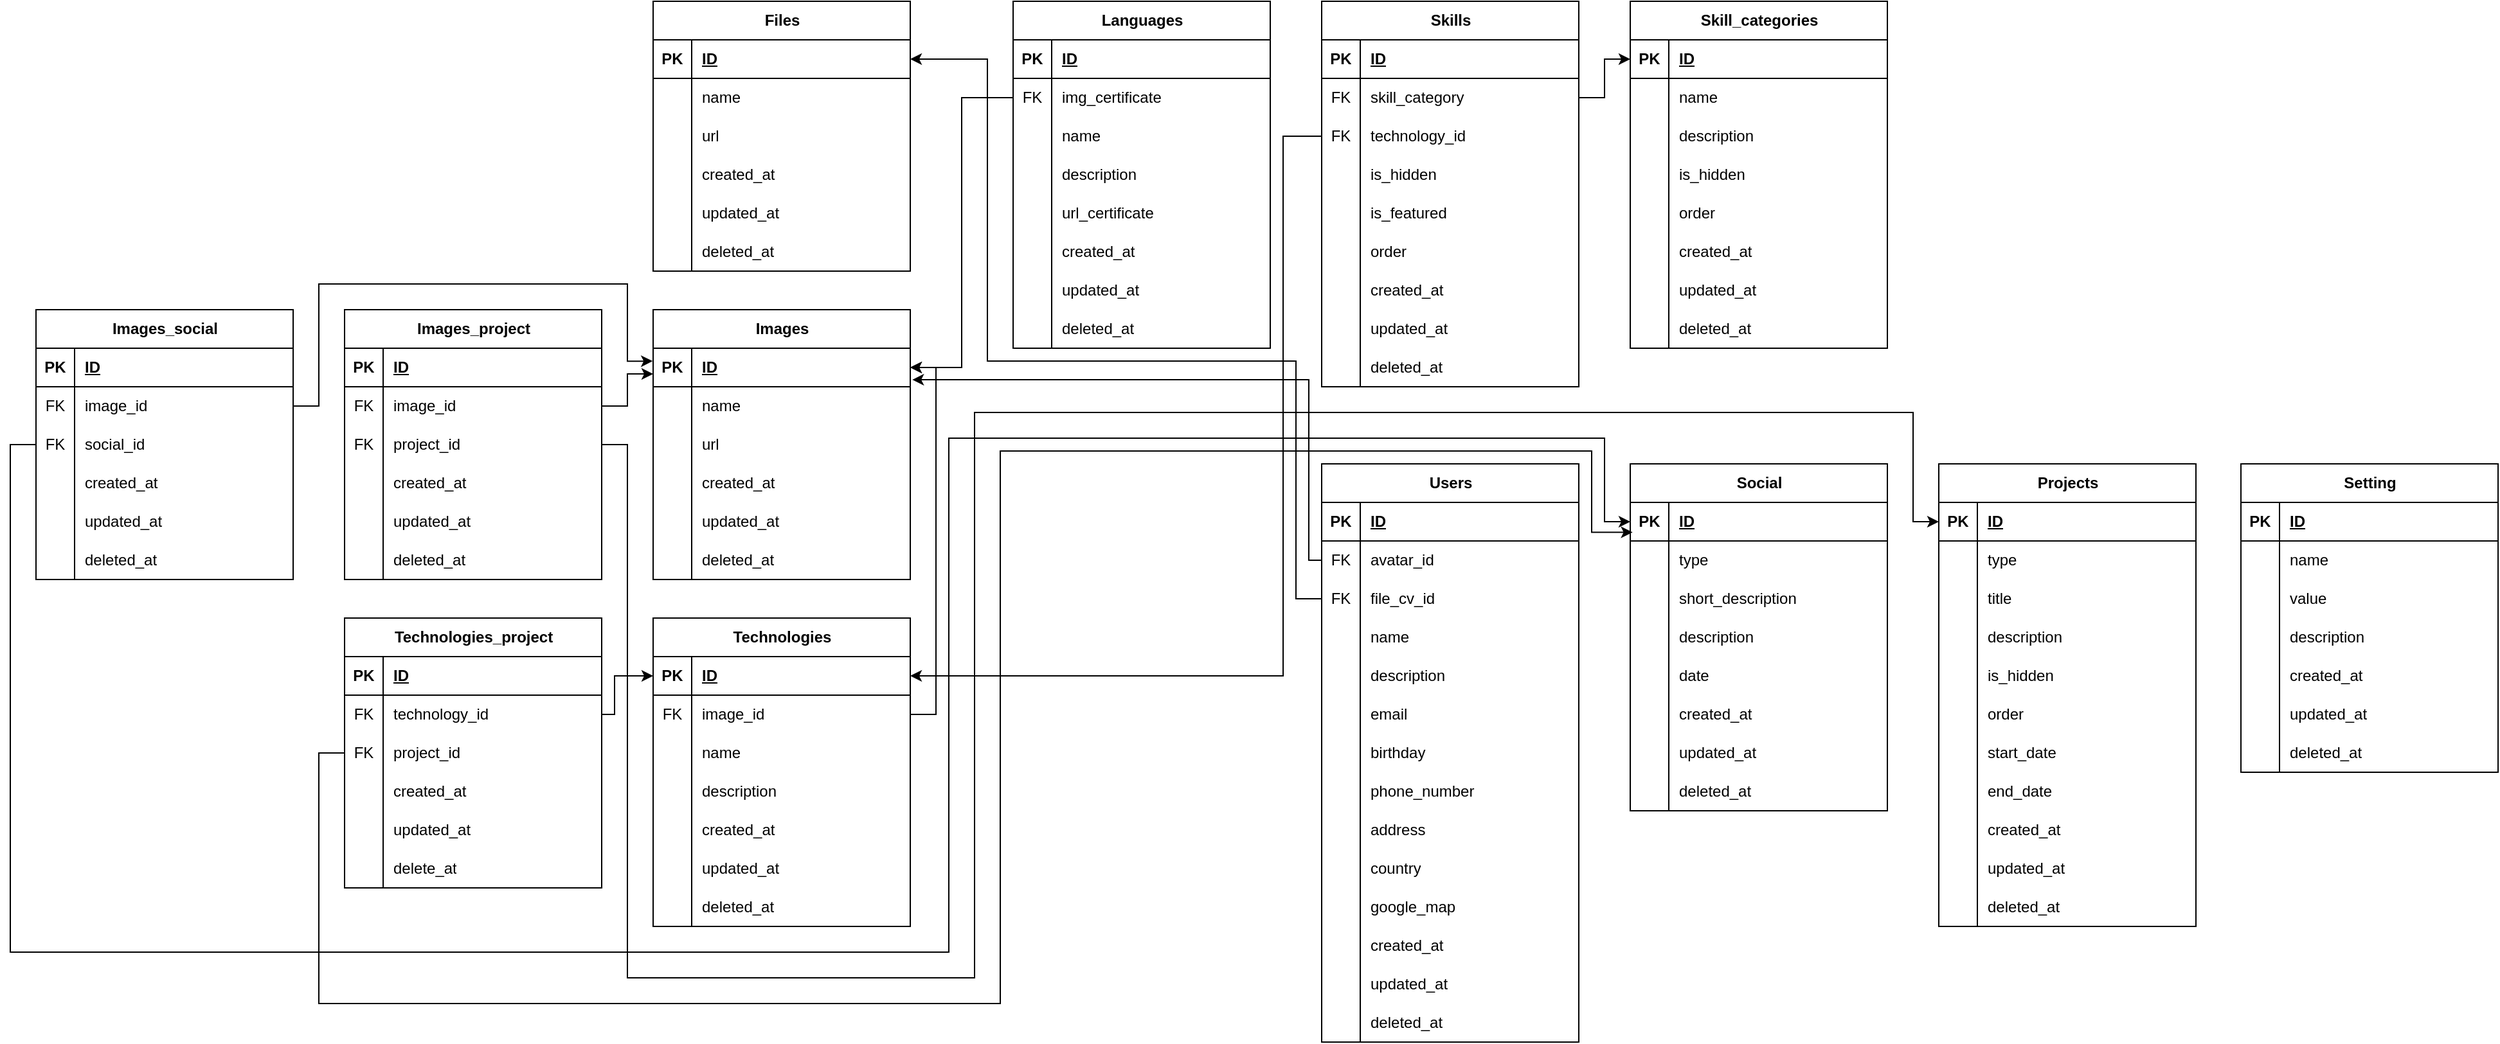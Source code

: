 <mxfile version="24.9.2">
  <diagram id="DeEqnATcPZOJuxCY4mGW" name="Page-1">
    <mxGraphModel dx="2020" dy="606" grid="1" gridSize="10" guides="1" tooltips="1" connect="1" arrows="1" fold="1" page="1" pageScale="1" pageWidth="850" pageHeight="1100" math="0" shadow="0">
      <root>
        <mxCell id="0" />
        <mxCell id="1" parent="0" />
        <mxCell id="nVwNq_0K80MMKDS5qevH-1" value="Users" style="shape=table;startSize=30;container=1;collapsible=1;childLayout=tableLayout;fixedRows=1;rowLines=0;fontStyle=1;align=center;resizeLast=1;html=1;" parent="1" vertex="1">
          <mxGeometry x="560" y="600" width="200" height="450" as="geometry" />
        </mxCell>
        <mxCell id="nVwNq_0K80MMKDS5qevH-2" value="" style="shape=tableRow;horizontal=0;startSize=0;swimlaneHead=0;swimlaneBody=0;fillColor=none;collapsible=0;dropTarget=0;points=[[0,0.5],[1,0.5]];portConstraint=eastwest;top=0;left=0;right=0;bottom=1;" parent="nVwNq_0K80MMKDS5qevH-1" vertex="1">
          <mxGeometry y="30" width="200" height="30" as="geometry" />
        </mxCell>
        <mxCell id="nVwNq_0K80MMKDS5qevH-3" value="PK" style="shape=partialRectangle;connectable=0;fillColor=none;top=0;left=0;bottom=0;right=0;fontStyle=1;overflow=hidden;whiteSpace=wrap;html=1;" parent="nVwNq_0K80MMKDS5qevH-2" vertex="1">
          <mxGeometry width="30" height="30" as="geometry">
            <mxRectangle width="30" height="30" as="alternateBounds" />
          </mxGeometry>
        </mxCell>
        <mxCell id="nVwNq_0K80MMKDS5qevH-4" value="ID" style="shape=partialRectangle;connectable=0;fillColor=none;top=0;left=0;bottom=0;right=0;align=left;spacingLeft=6;fontStyle=5;overflow=hidden;whiteSpace=wrap;html=1;" parent="nVwNq_0K80MMKDS5qevH-2" vertex="1">
          <mxGeometry x="30" width="170" height="30" as="geometry">
            <mxRectangle width="170" height="30" as="alternateBounds" />
          </mxGeometry>
        </mxCell>
        <mxCell id="nVwNq_0K80MMKDS5qevH-5" value="" style="shape=tableRow;horizontal=0;startSize=0;swimlaneHead=0;swimlaneBody=0;fillColor=none;collapsible=0;dropTarget=0;points=[[0,0.5],[1,0.5]];portConstraint=eastwest;top=0;left=0;right=0;bottom=0;" parent="nVwNq_0K80MMKDS5qevH-1" vertex="1">
          <mxGeometry y="60" width="200" height="30" as="geometry" />
        </mxCell>
        <mxCell id="nVwNq_0K80MMKDS5qevH-6" value="FK" style="shape=partialRectangle;connectable=0;fillColor=none;top=0;left=0;bottom=0;right=0;editable=1;overflow=hidden;whiteSpace=wrap;html=1;" parent="nVwNq_0K80MMKDS5qevH-5" vertex="1">
          <mxGeometry width="30" height="30" as="geometry">
            <mxRectangle width="30" height="30" as="alternateBounds" />
          </mxGeometry>
        </mxCell>
        <mxCell id="nVwNq_0K80MMKDS5qevH-7" value="avatar_id" style="shape=partialRectangle;connectable=0;fillColor=none;top=0;left=0;bottom=0;right=0;align=left;spacingLeft=6;overflow=hidden;whiteSpace=wrap;html=1;" parent="nVwNq_0K80MMKDS5qevH-5" vertex="1">
          <mxGeometry x="30" width="170" height="30" as="geometry">
            <mxRectangle width="170" height="30" as="alternateBounds" />
          </mxGeometry>
        </mxCell>
        <mxCell id="nVwNq_0K80MMKDS5qevH-145" value="" style="shape=tableRow;horizontal=0;startSize=0;swimlaneHead=0;swimlaneBody=0;fillColor=none;collapsible=0;dropTarget=0;points=[[0,0.5],[1,0.5]];portConstraint=eastwest;top=0;left=0;right=0;bottom=0;" parent="nVwNq_0K80MMKDS5qevH-1" vertex="1">
          <mxGeometry y="90" width="200" height="30" as="geometry" />
        </mxCell>
        <mxCell id="nVwNq_0K80MMKDS5qevH-146" value="FK" style="shape=partialRectangle;connectable=0;fillColor=none;top=0;left=0;bottom=0;right=0;editable=1;overflow=hidden;whiteSpace=wrap;html=1;" parent="nVwNq_0K80MMKDS5qevH-145" vertex="1">
          <mxGeometry width="30" height="30" as="geometry">
            <mxRectangle width="30" height="30" as="alternateBounds" />
          </mxGeometry>
        </mxCell>
        <mxCell id="nVwNq_0K80MMKDS5qevH-147" value="file_cv_id" style="shape=partialRectangle;connectable=0;fillColor=none;top=0;left=0;bottom=0;right=0;align=left;spacingLeft=6;overflow=hidden;whiteSpace=wrap;html=1;" parent="nVwNq_0K80MMKDS5qevH-145" vertex="1">
          <mxGeometry x="30" width="170" height="30" as="geometry">
            <mxRectangle width="170" height="30" as="alternateBounds" />
          </mxGeometry>
        </mxCell>
        <mxCell id="nVwNq_0K80MMKDS5qevH-8" value="" style="shape=tableRow;horizontal=0;startSize=0;swimlaneHead=0;swimlaneBody=0;fillColor=none;collapsible=0;dropTarget=0;points=[[0,0.5],[1,0.5]];portConstraint=eastwest;top=0;left=0;right=0;bottom=0;" parent="nVwNq_0K80MMKDS5qevH-1" vertex="1">
          <mxGeometry y="120" width="200" height="30" as="geometry" />
        </mxCell>
        <mxCell id="nVwNq_0K80MMKDS5qevH-9" value="" style="shape=partialRectangle;connectable=0;fillColor=none;top=0;left=0;bottom=0;right=0;editable=1;overflow=hidden;whiteSpace=wrap;html=1;" parent="nVwNq_0K80MMKDS5qevH-8" vertex="1">
          <mxGeometry width="30" height="30" as="geometry">
            <mxRectangle width="30" height="30" as="alternateBounds" />
          </mxGeometry>
        </mxCell>
        <mxCell id="nVwNq_0K80MMKDS5qevH-10" value="name" style="shape=partialRectangle;connectable=0;fillColor=none;top=0;left=0;bottom=0;right=0;align=left;spacingLeft=6;overflow=hidden;whiteSpace=wrap;html=1;" parent="nVwNq_0K80MMKDS5qevH-8" vertex="1">
          <mxGeometry x="30" width="170" height="30" as="geometry">
            <mxRectangle width="170" height="30" as="alternateBounds" />
          </mxGeometry>
        </mxCell>
        <mxCell id="nVwNq_0K80MMKDS5qevH-169" value="" style="shape=tableRow;horizontal=0;startSize=0;swimlaneHead=0;swimlaneBody=0;fillColor=none;collapsible=0;dropTarget=0;points=[[0,0.5],[1,0.5]];portConstraint=eastwest;top=0;left=0;right=0;bottom=0;" parent="nVwNq_0K80MMKDS5qevH-1" vertex="1">
          <mxGeometry y="150" width="200" height="30" as="geometry" />
        </mxCell>
        <mxCell id="nVwNq_0K80MMKDS5qevH-170" value="" style="shape=partialRectangle;connectable=0;fillColor=none;top=0;left=0;bottom=0;right=0;editable=1;overflow=hidden;whiteSpace=wrap;html=1;" parent="nVwNq_0K80MMKDS5qevH-169" vertex="1">
          <mxGeometry width="30" height="30" as="geometry">
            <mxRectangle width="30" height="30" as="alternateBounds" />
          </mxGeometry>
        </mxCell>
        <mxCell id="nVwNq_0K80MMKDS5qevH-171" value="description" style="shape=partialRectangle;connectable=0;fillColor=none;top=0;left=0;bottom=0;right=0;align=left;spacingLeft=6;overflow=hidden;whiteSpace=wrap;html=1;" parent="nVwNq_0K80MMKDS5qevH-169" vertex="1">
          <mxGeometry x="30" width="170" height="30" as="geometry">
            <mxRectangle width="170" height="30" as="alternateBounds" />
          </mxGeometry>
        </mxCell>
        <mxCell id="nVwNq_0K80MMKDS5qevH-253" value="" style="shape=tableRow;horizontal=0;startSize=0;swimlaneHead=0;swimlaneBody=0;fillColor=none;collapsible=0;dropTarget=0;points=[[0,0.5],[1,0.5]];portConstraint=eastwest;top=0;left=0;right=0;bottom=0;" parent="nVwNq_0K80MMKDS5qevH-1" vertex="1">
          <mxGeometry y="180" width="200" height="30" as="geometry" />
        </mxCell>
        <mxCell id="nVwNq_0K80MMKDS5qevH-254" value="" style="shape=partialRectangle;connectable=0;fillColor=none;top=0;left=0;bottom=0;right=0;editable=1;overflow=hidden;whiteSpace=wrap;html=1;" parent="nVwNq_0K80MMKDS5qevH-253" vertex="1">
          <mxGeometry width="30" height="30" as="geometry">
            <mxRectangle width="30" height="30" as="alternateBounds" />
          </mxGeometry>
        </mxCell>
        <mxCell id="nVwNq_0K80MMKDS5qevH-255" value="email" style="shape=partialRectangle;connectable=0;fillColor=none;top=0;left=0;bottom=0;right=0;align=left;spacingLeft=6;overflow=hidden;whiteSpace=wrap;html=1;" parent="nVwNq_0K80MMKDS5qevH-253" vertex="1">
          <mxGeometry x="30" width="170" height="30" as="geometry">
            <mxRectangle width="170" height="30" as="alternateBounds" />
          </mxGeometry>
        </mxCell>
        <mxCell id="nVwNq_0K80MMKDS5qevH-11" value="" style="shape=tableRow;horizontal=0;startSize=0;swimlaneHead=0;swimlaneBody=0;fillColor=none;collapsible=0;dropTarget=0;points=[[0,0.5],[1,0.5]];portConstraint=eastwest;top=0;left=0;right=0;bottom=0;" parent="nVwNq_0K80MMKDS5qevH-1" vertex="1">
          <mxGeometry y="210" width="200" height="30" as="geometry" />
        </mxCell>
        <mxCell id="nVwNq_0K80MMKDS5qevH-12" value="" style="shape=partialRectangle;connectable=0;fillColor=none;top=0;left=0;bottom=0;right=0;editable=1;overflow=hidden;whiteSpace=wrap;html=1;" parent="nVwNq_0K80MMKDS5qevH-11" vertex="1">
          <mxGeometry width="30" height="30" as="geometry">
            <mxRectangle width="30" height="30" as="alternateBounds" />
          </mxGeometry>
        </mxCell>
        <mxCell id="nVwNq_0K80MMKDS5qevH-13" value="birthday" style="shape=partialRectangle;connectable=0;fillColor=none;top=0;left=0;bottom=0;right=0;align=left;spacingLeft=6;overflow=hidden;whiteSpace=wrap;html=1;" parent="nVwNq_0K80MMKDS5qevH-11" vertex="1">
          <mxGeometry x="30" width="170" height="30" as="geometry">
            <mxRectangle width="170" height="30" as="alternateBounds" />
          </mxGeometry>
        </mxCell>
        <mxCell id="nVwNq_0K80MMKDS5qevH-36" value="" style="shape=tableRow;horizontal=0;startSize=0;swimlaneHead=0;swimlaneBody=0;fillColor=none;collapsible=0;dropTarget=0;points=[[0,0.5],[1,0.5]];portConstraint=eastwest;top=0;left=0;right=0;bottom=0;" parent="nVwNq_0K80MMKDS5qevH-1" vertex="1">
          <mxGeometry y="240" width="200" height="30" as="geometry" />
        </mxCell>
        <mxCell id="nVwNq_0K80MMKDS5qevH-37" value="" style="shape=partialRectangle;connectable=0;fillColor=none;top=0;left=0;bottom=0;right=0;editable=1;overflow=hidden;whiteSpace=wrap;html=1;" parent="nVwNq_0K80MMKDS5qevH-36" vertex="1">
          <mxGeometry width="30" height="30" as="geometry">
            <mxRectangle width="30" height="30" as="alternateBounds" />
          </mxGeometry>
        </mxCell>
        <mxCell id="nVwNq_0K80MMKDS5qevH-38" value="phone_number" style="shape=partialRectangle;connectable=0;fillColor=none;top=0;left=0;bottom=0;right=0;align=left;spacingLeft=6;overflow=hidden;whiteSpace=wrap;html=1;" parent="nVwNq_0K80MMKDS5qevH-36" vertex="1">
          <mxGeometry x="30" width="170" height="30" as="geometry">
            <mxRectangle width="170" height="30" as="alternateBounds" />
          </mxGeometry>
        </mxCell>
        <mxCell id="nVwNq_0K80MMKDS5qevH-39" value="" style="shape=tableRow;horizontal=0;startSize=0;swimlaneHead=0;swimlaneBody=0;fillColor=none;collapsible=0;dropTarget=0;points=[[0,0.5],[1,0.5]];portConstraint=eastwest;top=0;left=0;right=0;bottom=0;" parent="nVwNq_0K80MMKDS5qevH-1" vertex="1">
          <mxGeometry y="270" width="200" height="30" as="geometry" />
        </mxCell>
        <mxCell id="nVwNq_0K80MMKDS5qevH-40" value="" style="shape=partialRectangle;connectable=0;fillColor=none;top=0;left=0;bottom=0;right=0;editable=1;overflow=hidden;whiteSpace=wrap;html=1;" parent="nVwNq_0K80MMKDS5qevH-39" vertex="1">
          <mxGeometry width="30" height="30" as="geometry">
            <mxRectangle width="30" height="30" as="alternateBounds" />
          </mxGeometry>
        </mxCell>
        <mxCell id="nVwNq_0K80MMKDS5qevH-41" value="address&lt;span style=&quot;white-space: pre;&quot;&gt;&#x9;&lt;/span&gt;" style="shape=partialRectangle;connectable=0;fillColor=none;top=0;left=0;bottom=0;right=0;align=left;spacingLeft=6;overflow=hidden;whiteSpace=wrap;html=1;" parent="nVwNq_0K80MMKDS5qevH-39" vertex="1">
          <mxGeometry x="30" width="170" height="30" as="geometry">
            <mxRectangle width="170" height="30" as="alternateBounds" />
          </mxGeometry>
        </mxCell>
        <mxCell id="nVwNq_0K80MMKDS5qevH-256" value="" style="shape=tableRow;horizontal=0;startSize=0;swimlaneHead=0;swimlaneBody=0;fillColor=none;collapsible=0;dropTarget=0;points=[[0,0.5],[1,0.5]];portConstraint=eastwest;top=0;left=0;right=0;bottom=0;" parent="nVwNq_0K80MMKDS5qevH-1" vertex="1">
          <mxGeometry y="300" width="200" height="30" as="geometry" />
        </mxCell>
        <mxCell id="nVwNq_0K80MMKDS5qevH-257" value="" style="shape=partialRectangle;connectable=0;fillColor=none;top=0;left=0;bottom=0;right=0;editable=1;overflow=hidden;whiteSpace=wrap;html=1;" parent="nVwNq_0K80MMKDS5qevH-256" vertex="1">
          <mxGeometry width="30" height="30" as="geometry">
            <mxRectangle width="30" height="30" as="alternateBounds" />
          </mxGeometry>
        </mxCell>
        <mxCell id="nVwNq_0K80MMKDS5qevH-258" value="country" style="shape=partialRectangle;connectable=0;fillColor=none;top=0;left=0;bottom=0;right=0;align=left;spacingLeft=6;overflow=hidden;whiteSpace=wrap;html=1;" parent="nVwNq_0K80MMKDS5qevH-256" vertex="1">
          <mxGeometry x="30" width="170" height="30" as="geometry">
            <mxRectangle width="170" height="30" as="alternateBounds" />
          </mxGeometry>
        </mxCell>
        <mxCell id="nVwNq_0K80MMKDS5qevH-250" value="" style="shape=tableRow;horizontal=0;startSize=0;swimlaneHead=0;swimlaneBody=0;fillColor=none;collapsible=0;dropTarget=0;points=[[0,0.5],[1,0.5]];portConstraint=eastwest;top=0;left=0;right=0;bottom=0;" parent="nVwNq_0K80MMKDS5qevH-1" vertex="1">
          <mxGeometry y="330" width="200" height="30" as="geometry" />
        </mxCell>
        <mxCell id="nVwNq_0K80MMKDS5qevH-251" value="" style="shape=partialRectangle;connectable=0;fillColor=none;top=0;left=0;bottom=0;right=0;editable=1;overflow=hidden;whiteSpace=wrap;html=1;" parent="nVwNq_0K80MMKDS5qevH-250" vertex="1">
          <mxGeometry width="30" height="30" as="geometry">
            <mxRectangle width="30" height="30" as="alternateBounds" />
          </mxGeometry>
        </mxCell>
        <mxCell id="nVwNq_0K80MMKDS5qevH-252" value="google_map" style="shape=partialRectangle;connectable=0;fillColor=none;top=0;left=0;bottom=0;right=0;align=left;spacingLeft=6;overflow=hidden;whiteSpace=wrap;html=1;" parent="nVwNq_0K80MMKDS5qevH-250" vertex="1">
          <mxGeometry x="30" width="170" height="30" as="geometry">
            <mxRectangle width="170" height="30" as="alternateBounds" />
          </mxGeometry>
        </mxCell>
        <mxCell id="nVwNq_0K80MMKDS5qevH-114" value="" style="shape=tableRow;horizontal=0;startSize=0;swimlaneHead=0;swimlaneBody=0;fillColor=none;collapsible=0;dropTarget=0;points=[[0,0.5],[1,0.5]];portConstraint=eastwest;top=0;left=0;right=0;bottom=0;" parent="nVwNq_0K80MMKDS5qevH-1" vertex="1">
          <mxGeometry y="360" width="200" height="30" as="geometry" />
        </mxCell>
        <mxCell id="nVwNq_0K80MMKDS5qevH-115" value="" style="shape=partialRectangle;connectable=0;fillColor=none;top=0;left=0;bottom=0;right=0;editable=1;overflow=hidden;whiteSpace=wrap;html=1;" parent="nVwNq_0K80MMKDS5qevH-114" vertex="1">
          <mxGeometry width="30" height="30" as="geometry">
            <mxRectangle width="30" height="30" as="alternateBounds" />
          </mxGeometry>
        </mxCell>
        <mxCell id="nVwNq_0K80MMKDS5qevH-116" value="created_at" style="shape=partialRectangle;connectable=0;fillColor=none;top=0;left=0;bottom=0;right=0;align=left;spacingLeft=6;overflow=hidden;whiteSpace=wrap;html=1;" parent="nVwNq_0K80MMKDS5qevH-114" vertex="1">
          <mxGeometry x="30" width="170" height="30" as="geometry">
            <mxRectangle width="170" height="30" as="alternateBounds" />
          </mxGeometry>
        </mxCell>
        <mxCell id="nVwNq_0K80MMKDS5qevH-117" value="" style="shape=tableRow;horizontal=0;startSize=0;swimlaneHead=0;swimlaneBody=0;fillColor=none;collapsible=0;dropTarget=0;points=[[0,0.5],[1,0.5]];portConstraint=eastwest;top=0;left=0;right=0;bottom=0;" parent="nVwNq_0K80MMKDS5qevH-1" vertex="1">
          <mxGeometry y="390" width="200" height="30" as="geometry" />
        </mxCell>
        <mxCell id="nVwNq_0K80MMKDS5qevH-118" value="" style="shape=partialRectangle;connectable=0;fillColor=none;top=0;left=0;bottom=0;right=0;editable=1;overflow=hidden;whiteSpace=wrap;html=1;" parent="nVwNq_0K80MMKDS5qevH-117" vertex="1">
          <mxGeometry width="30" height="30" as="geometry">
            <mxRectangle width="30" height="30" as="alternateBounds" />
          </mxGeometry>
        </mxCell>
        <mxCell id="nVwNq_0K80MMKDS5qevH-119" value="updated_at" style="shape=partialRectangle;connectable=0;fillColor=none;top=0;left=0;bottom=0;right=0;align=left;spacingLeft=6;overflow=hidden;whiteSpace=wrap;html=1;" parent="nVwNq_0K80MMKDS5qevH-117" vertex="1">
          <mxGeometry x="30" width="170" height="30" as="geometry">
            <mxRectangle width="170" height="30" as="alternateBounds" />
          </mxGeometry>
        </mxCell>
        <mxCell id="nVwNq_0K80MMKDS5qevH-120" value="" style="shape=tableRow;horizontal=0;startSize=0;swimlaneHead=0;swimlaneBody=0;fillColor=none;collapsible=0;dropTarget=0;points=[[0,0.5],[1,0.5]];portConstraint=eastwest;top=0;left=0;right=0;bottom=0;" parent="nVwNq_0K80MMKDS5qevH-1" vertex="1">
          <mxGeometry y="420" width="200" height="30" as="geometry" />
        </mxCell>
        <mxCell id="nVwNq_0K80MMKDS5qevH-121" value="" style="shape=partialRectangle;connectable=0;fillColor=none;top=0;left=0;bottom=0;right=0;editable=1;overflow=hidden;whiteSpace=wrap;html=1;" parent="nVwNq_0K80MMKDS5qevH-120" vertex="1">
          <mxGeometry width="30" height="30" as="geometry">
            <mxRectangle width="30" height="30" as="alternateBounds" />
          </mxGeometry>
        </mxCell>
        <mxCell id="nVwNq_0K80MMKDS5qevH-122" value="deleted_at" style="shape=partialRectangle;connectable=0;fillColor=none;top=0;left=0;bottom=0;right=0;align=left;spacingLeft=6;overflow=hidden;whiteSpace=wrap;html=1;" parent="nVwNq_0K80MMKDS5qevH-120" vertex="1">
          <mxGeometry x="30" width="170" height="30" as="geometry">
            <mxRectangle width="170" height="30" as="alternateBounds" />
          </mxGeometry>
        </mxCell>
        <mxCell id="nVwNq_0K80MMKDS5qevH-14" value="Images" style="shape=table;startSize=30;container=1;collapsible=1;childLayout=tableLayout;fixedRows=1;rowLines=0;fontStyle=1;align=center;resizeLast=1;html=1;" parent="1" vertex="1">
          <mxGeometry x="40" y="480" width="200" height="210" as="geometry" />
        </mxCell>
        <mxCell id="nVwNq_0K80MMKDS5qevH-15" value="" style="shape=tableRow;horizontal=0;startSize=0;swimlaneHead=0;swimlaneBody=0;fillColor=none;collapsible=0;dropTarget=0;points=[[0,0.5],[1,0.5]];portConstraint=eastwest;top=0;left=0;right=0;bottom=1;" parent="nVwNq_0K80MMKDS5qevH-14" vertex="1">
          <mxGeometry y="30" width="200" height="30" as="geometry" />
        </mxCell>
        <mxCell id="nVwNq_0K80MMKDS5qevH-16" value="PK" style="shape=partialRectangle;connectable=0;fillColor=none;top=0;left=0;bottom=0;right=0;fontStyle=1;overflow=hidden;whiteSpace=wrap;html=1;" parent="nVwNq_0K80MMKDS5qevH-15" vertex="1">
          <mxGeometry width="30" height="30" as="geometry">
            <mxRectangle width="30" height="30" as="alternateBounds" />
          </mxGeometry>
        </mxCell>
        <mxCell id="nVwNq_0K80MMKDS5qevH-17" value="ID" style="shape=partialRectangle;connectable=0;fillColor=none;top=0;left=0;bottom=0;right=0;align=left;spacingLeft=6;fontStyle=5;overflow=hidden;whiteSpace=wrap;html=1;" parent="nVwNq_0K80MMKDS5qevH-15" vertex="1">
          <mxGeometry x="30" width="170" height="30" as="geometry">
            <mxRectangle width="170" height="30" as="alternateBounds" />
          </mxGeometry>
        </mxCell>
        <mxCell id="nVwNq_0K80MMKDS5qevH-18" value="" style="shape=tableRow;horizontal=0;startSize=0;swimlaneHead=0;swimlaneBody=0;fillColor=none;collapsible=0;dropTarget=0;points=[[0,0.5],[1,0.5]];portConstraint=eastwest;top=0;left=0;right=0;bottom=0;" parent="nVwNq_0K80MMKDS5qevH-14" vertex="1">
          <mxGeometry y="60" width="200" height="30" as="geometry" />
        </mxCell>
        <mxCell id="nVwNq_0K80MMKDS5qevH-19" value="" style="shape=partialRectangle;connectable=0;fillColor=none;top=0;left=0;bottom=0;right=0;editable=1;overflow=hidden;whiteSpace=wrap;html=1;" parent="nVwNq_0K80MMKDS5qevH-18" vertex="1">
          <mxGeometry width="30" height="30" as="geometry">
            <mxRectangle width="30" height="30" as="alternateBounds" />
          </mxGeometry>
        </mxCell>
        <mxCell id="nVwNq_0K80MMKDS5qevH-20" value="name" style="shape=partialRectangle;connectable=0;fillColor=none;top=0;left=0;bottom=0;right=0;align=left;spacingLeft=6;overflow=hidden;whiteSpace=wrap;html=1;" parent="nVwNq_0K80MMKDS5qevH-18" vertex="1">
          <mxGeometry x="30" width="170" height="30" as="geometry">
            <mxRectangle width="170" height="30" as="alternateBounds" />
          </mxGeometry>
        </mxCell>
        <mxCell id="nVwNq_0K80MMKDS5qevH-21" value="" style="shape=tableRow;horizontal=0;startSize=0;swimlaneHead=0;swimlaneBody=0;fillColor=none;collapsible=0;dropTarget=0;points=[[0,0.5],[1,0.5]];portConstraint=eastwest;top=0;left=0;right=0;bottom=0;" parent="nVwNq_0K80MMKDS5qevH-14" vertex="1">
          <mxGeometry y="90" width="200" height="30" as="geometry" />
        </mxCell>
        <mxCell id="nVwNq_0K80MMKDS5qevH-22" value="" style="shape=partialRectangle;connectable=0;fillColor=none;top=0;left=0;bottom=0;right=0;editable=1;overflow=hidden;whiteSpace=wrap;html=1;" parent="nVwNq_0K80MMKDS5qevH-21" vertex="1">
          <mxGeometry width="30" height="30" as="geometry">
            <mxRectangle width="30" height="30" as="alternateBounds" />
          </mxGeometry>
        </mxCell>
        <mxCell id="nVwNq_0K80MMKDS5qevH-23" value="url" style="shape=partialRectangle;connectable=0;fillColor=none;top=0;left=0;bottom=0;right=0;align=left;spacingLeft=6;overflow=hidden;whiteSpace=wrap;html=1;" parent="nVwNq_0K80MMKDS5qevH-21" vertex="1">
          <mxGeometry x="30" width="170" height="30" as="geometry">
            <mxRectangle width="170" height="30" as="alternateBounds" />
          </mxGeometry>
        </mxCell>
        <mxCell id="nVwNq_0K80MMKDS5qevH-24" value="" style="shape=tableRow;horizontal=0;startSize=0;swimlaneHead=0;swimlaneBody=0;fillColor=none;collapsible=0;dropTarget=0;points=[[0,0.5],[1,0.5]];portConstraint=eastwest;top=0;left=0;right=0;bottom=0;" parent="nVwNq_0K80MMKDS5qevH-14" vertex="1">
          <mxGeometry y="120" width="200" height="30" as="geometry" />
        </mxCell>
        <mxCell id="nVwNq_0K80MMKDS5qevH-25" value="" style="shape=partialRectangle;connectable=0;fillColor=none;top=0;left=0;bottom=0;right=0;editable=1;overflow=hidden;whiteSpace=wrap;html=1;" parent="nVwNq_0K80MMKDS5qevH-24" vertex="1">
          <mxGeometry width="30" height="30" as="geometry">
            <mxRectangle width="30" height="30" as="alternateBounds" />
          </mxGeometry>
        </mxCell>
        <mxCell id="nVwNq_0K80MMKDS5qevH-26" value="created_at" style="shape=partialRectangle;connectable=0;fillColor=none;top=0;left=0;bottom=0;right=0;align=left;spacingLeft=6;overflow=hidden;whiteSpace=wrap;html=1;" parent="nVwNq_0K80MMKDS5qevH-24" vertex="1">
          <mxGeometry x="30" width="170" height="30" as="geometry">
            <mxRectangle width="170" height="30" as="alternateBounds" />
          </mxGeometry>
        </mxCell>
        <mxCell id="nVwNq_0K80MMKDS5qevH-30" value="" style="shape=tableRow;horizontal=0;startSize=0;swimlaneHead=0;swimlaneBody=0;fillColor=none;collapsible=0;dropTarget=0;points=[[0,0.5],[1,0.5]];portConstraint=eastwest;top=0;left=0;right=0;bottom=0;" parent="nVwNq_0K80MMKDS5qevH-14" vertex="1">
          <mxGeometry y="150" width="200" height="30" as="geometry" />
        </mxCell>
        <mxCell id="nVwNq_0K80MMKDS5qevH-31" value="" style="shape=partialRectangle;connectable=0;fillColor=none;top=0;left=0;bottom=0;right=0;editable=1;overflow=hidden;whiteSpace=wrap;html=1;" parent="nVwNq_0K80MMKDS5qevH-30" vertex="1">
          <mxGeometry width="30" height="30" as="geometry">
            <mxRectangle width="30" height="30" as="alternateBounds" />
          </mxGeometry>
        </mxCell>
        <mxCell id="nVwNq_0K80MMKDS5qevH-32" value="updated_at" style="shape=partialRectangle;connectable=0;fillColor=none;top=0;left=0;bottom=0;right=0;align=left;spacingLeft=6;overflow=hidden;whiteSpace=wrap;html=1;" parent="nVwNq_0K80MMKDS5qevH-30" vertex="1">
          <mxGeometry x="30" width="170" height="30" as="geometry">
            <mxRectangle width="170" height="30" as="alternateBounds" />
          </mxGeometry>
        </mxCell>
        <mxCell id="nVwNq_0K80MMKDS5qevH-33" value="" style="shape=tableRow;horizontal=0;startSize=0;swimlaneHead=0;swimlaneBody=0;fillColor=none;collapsible=0;dropTarget=0;points=[[0,0.5],[1,0.5]];portConstraint=eastwest;top=0;left=0;right=0;bottom=0;" parent="nVwNq_0K80MMKDS5qevH-14" vertex="1">
          <mxGeometry y="180" width="200" height="30" as="geometry" />
        </mxCell>
        <mxCell id="nVwNq_0K80MMKDS5qevH-34" value="" style="shape=partialRectangle;connectable=0;fillColor=none;top=0;left=0;bottom=0;right=0;editable=1;overflow=hidden;whiteSpace=wrap;html=1;" parent="nVwNq_0K80MMKDS5qevH-33" vertex="1">
          <mxGeometry width="30" height="30" as="geometry">
            <mxRectangle width="30" height="30" as="alternateBounds" />
          </mxGeometry>
        </mxCell>
        <mxCell id="nVwNq_0K80MMKDS5qevH-35" value="deleted_at" style="shape=partialRectangle;connectable=0;fillColor=none;top=0;left=0;bottom=0;right=0;align=left;spacingLeft=6;overflow=hidden;whiteSpace=wrap;html=1;" parent="nVwNq_0K80MMKDS5qevH-33" vertex="1">
          <mxGeometry x="30" width="170" height="30" as="geometry">
            <mxRectangle width="170" height="30" as="alternateBounds" />
          </mxGeometry>
        </mxCell>
        <mxCell id="nVwNq_0K80MMKDS5qevH-42" value="Languages" style="shape=table;startSize=30;container=1;collapsible=1;childLayout=tableLayout;fixedRows=1;rowLines=0;fontStyle=1;align=center;resizeLast=1;html=1;" parent="1" vertex="1">
          <mxGeometry x="320" y="240" width="200" height="270" as="geometry" />
        </mxCell>
        <mxCell id="nVwNq_0K80MMKDS5qevH-43" value="" style="shape=tableRow;horizontal=0;startSize=0;swimlaneHead=0;swimlaneBody=0;fillColor=none;collapsible=0;dropTarget=0;points=[[0,0.5],[1,0.5]];portConstraint=eastwest;top=0;left=0;right=0;bottom=1;" parent="nVwNq_0K80MMKDS5qevH-42" vertex="1">
          <mxGeometry y="30" width="200" height="30" as="geometry" />
        </mxCell>
        <mxCell id="nVwNq_0K80MMKDS5qevH-44" value="PK" style="shape=partialRectangle;connectable=0;fillColor=none;top=0;left=0;bottom=0;right=0;fontStyle=1;overflow=hidden;whiteSpace=wrap;html=1;" parent="nVwNq_0K80MMKDS5qevH-43" vertex="1">
          <mxGeometry width="30" height="30" as="geometry">
            <mxRectangle width="30" height="30" as="alternateBounds" />
          </mxGeometry>
        </mxCell>
        <mxCell id="nVwNq_0K80MMKDS5qevH-45" value="ID" style="shape=partialRectangle;connectable=0;fillColor=none;top=0;left=0;bottom=0;right=0;align=left;spacingLeft=6;fontStyle=5;overflow=hidden;whiteSpace=wrap;html=1;" parent="nVwNq_0K80MMKDS5qevH-43" vertex="1">
          <mxGeometry x="30" width="170" height="30" as="geometry">
            <mxRectangle width="170" height="30" as="alternateBounds" />
          </mxGeometry>
        </mxCell>
        <mxCell id="nVwNq_0K80MMKDS5qevH-55" value="" style="shape=tableRow;horizontal=0;startSize=0;swimlaneHead=0;swimlaneBody=0;fillColor=none;collapsible=0;dropTarget=0;points=[[0,0.5],[1,0.5]];portConstraint=eastwest;top=0;left=0;right=0;bottom=0;" parent="nVwNq_0K80MMKDS5qevH-42" vertex="1">
          <mxGeometry y="60" width="200" height="30" as="geometry" />
        </mxCell>
        <mxCell id="nVwNq_0K80MMKDS5qevH-56" value="FK" style="shape=partialRectangle;connectable=0;fillColor=none;top=0;left=0;bottom=0;right=0;editable=1;overflow=hidden;whiteSpace=wrap;html=1;" parent="nVwNq_0K80MMKDS5qevH-55" vertex="1">
          <mxGeometry width="30" height="30" as="geometry">
            <mxRectangle width="30" height="30" as="alternateBounds" />
          </mxGeometry>
        </mxCell>
        <mxCell id="nVwNq_0K80MMKDS5qevH-57" value="img_certificate" style="shape=partialRectangle;connectable=0;fillColor=none;top=0;left=0;bottom=0;right=0;align=left;spacingLeft=6;overflow=hidden;whiteSpace=wrap;html=1;" parent="nVwNq_0K80MMKDS5qevH-55" vertex="1">
          <mxGeometry x="30" width="170" height="30" as="geometry">
            <mxRectangle width="170" height="30" as="alternateBounds" />
          </mxGeometry>
        </mxCell>
        <mxCell id="nVwNq_0K80MMKDS5qevH-46" value="" style="shape=tableRow;horizontal=0;startSize=0;swimlaneHead=0;swimlaneBody=0;fillColor=none;collapsible=0;dropTarget=0;points=[[0,0.5],[1,0.5]];portConstraint=eastwest;top=0;left=0;right=0;bottom=0;" parent="nVwNq_0K80MMKDS5qevH-42" vertex="1">
          <mxGeometry y="90" width="200" height="30" as="geometry" />
        </mxCell>
        <mxCell id="nVwNq_0K80MMKDS5qevH-47" value="" style="shape=partialRectangle;connectable=0;fillColor=none;top=0;left=0;bottom=0;right=0;editable=1;overflow=hidden;whiteSpace=wrap;html=1;" parent="nVwNq_0K80MMKDS5qevH-46" vertex="1">
          <mxGeometry width="30" height="30" as="geometry">
            <mxRectangle width="30" height="30" as="alternateBounds" />
          </mxGeometry>
        </mxCell>
        <mxCell id="nVwNq_0K80MMKDS5qevH-48" value="name" style="shape=partialRectangle;connectable=0;fillColor=none;top=0;left=0;bottom=0;right=0;align=left;spacingLeft=6;overflow=hidden;whiteSpace=wrap;html=1;" parent="nVwNq_0K80MMKDS5qevH-46" vertex="1">
          <mxGeometry x="30" width="170" height="30" as="geometry">
            <mxRectangle width="170" height="30" as="alternateBounds" />
          </mxGeometry>
        </mxCell>
        <mxCell id="nVwNq_0K80MMKDS5qevH-49" value="" style="shape=tableRow;horizontal=0;startSize=0;swimlaneHead=0;swimlaneBody=0;fillColor=none;collapsible=0;dropTarget=0;points=[[0,0.5],[1,0.5]];portConstraint=eastwest;top=0;left=0;right=0;bottom=0;" parent="nVwNq_0K80MMKDS5qevH-42" vertex="1">
          <mxGeometry y="120" width="200" height="30" as="geometry" />
        </mxCell>
        <mxCell id="nVwNq_0K80MMKDS5qevH-50" value="" style="shape=partialRectangle;connectable=0;fillColor=none;top=0;left=0;bottom=0;right=0;editable=1;overflow=hidden;whiteSpace=wrap;html=1;" parent="nVwNq_0K80MMKDS5qevH-49" vertex="1">
          <mxGeometry width="30" height="30" as="geometry">
            <mxRectangle width="30" height="30" as="alternateBounds" />
          </mxGeometry>
        </mxCell>
        <mxCell id="nVwNq_0K80MMKDS5qevH-51" value="description" style="shape=partialRectangle;connectable=0;fillColor=none;top=0;left=0;bottom=0;right=0;align=left;spacingLeft=6;overflow=hidden;whiteSpace=wrap;html=1;" parent="nVwNq_0K80MMKDS5qevH-49" vertex="1">
          <mxGeometry x="30" width="170" height="30" as="geometry">
            <mxRectangle width="170" height="30" as="alternateBounds" />
          </mxGeometry>
        </mxCell>
        <mxCell id="nVwNq_0K80MMKDS5qevH-52" value="" style="shape=tableRow;horizontal=0;startSize=0;swimlaneHead=0;swimlaneBody=0;fillColor=none;collapsible=0;dropTarget=0;points=[[0,0.5],[1,0.5]];portConstraint=eastwest;top=0;left=0;right=0;bottom=0;" parent="nVwNq_0K80MMKDS5qevH-42" vertex="1">
          <mxGeometry y="150" width="200" height="30" as="geometry" />
        </mxCell>
        <mxCell id="nVwNq_0K80MMKDS5qevH-53" value="" style="shape=partialRectangle;connectable=0;fillColor=none;top=0;left=0;bottom=0;right=0;editable=1;overflow=hidden;whiteSpace=wrap;html=1;" parent="nVwNq_0K80MMKDS5qevH-52" vertex="1">
          <mxGeometry width="30" height="30" as="geometry">
            <mxRectangle width="30" height="30" as="alternateBounds" />
          </mxGeometry>
        </mxCell>
        <mxCell id="nVwNq_0K80MMKDS5qevH-54" value="url_certificate" style="shape=partialRectangle;connectable=0;fillColor=none;top=0;left=0;bottom=0;right=0;align=left;spacingLeft=6;overflow=hidden;whiteSpace=wrap;html=1;" parent="nVwNq_0K80MMKDS5qevH-52" vertex="1">
          <mxGeometry x="30" width="170" height="30" as="geometry">
            <mxRectangle width="170" height="30" as="alternateBounds" />
          </mxGeometry>
        </mxCell>
        <mxCell id="nVwNq_0K80MMKDS5qevH-58" value="" style="shape=tableRow;horizontal=0;startSize=0;swimlaneHead=0;swimlaneBody=0;fillColor=none;collapsible=0;dropTarget=0;points=[[0,0.5],[1,0.5]];portConstraint=eastwest;top=0;left=0;right=0;bottom=0;" parent="nVwNq_0K80MMKDS5qevH-42" vertex="1">
          <mxGeometry y="180" width="200" height="30" as="geometry" />
        </mxCell>
        <mxCell id="nVwNq_0K80MMKDS5qevH-59" value="" style="shape=partialRectangle;connectable=0;fillColor=none;top=0;left=0;bottom=0;right=0;editable=1;overflow=hidden;whiteSpace=wrap;html=1;" parent="nVwNq_0K80MMKDS5qevH-58" vertex="1">
          <mxGeometry width="30" height="30" as="geometry">
            <mxRectangle width="30" height="30" as="alternateBounds" />
          </mxGeometry>
        </mxCell>
        <mxCell id="nVwNq_0K80MMKDS5qevH-60" value="created_at" style="shape=partialRectangle;connectable=0;fillColor=none;top=0;left=0;bottom=0;right=0;align=left;spacingLeft=6;overflow=hidden;whiteSpace=wrap;html=1;" parent="nVwNq_0K80MMKDS5qevH-58" vertex="1">
          <mxGeometry x="30" width="170" height="30" as="geometry">
            <mxRectangle width="170" height="30" as="alternateBounds" />
          </mxGeometry>
        </mxCell>
        <mxCell id="nVwNq_0K80MMKDS5qevH-64" value="" style="shape=tableRow;horizontal=0;startSize=0;swimlaneHead=0;swimlaneBody=0;fillColor=none;collapsible=0;dropTarget=0;points=[[0,0.5],[1,0.5]];portConstraint=eastwest;top=0;left=0;right=0;bottom=0;" parent="nVwNq_0K80MMKDS5qevH-42" vertex="1">
          <mxGeometry y="210" width="200" height="30" as="geometry" />
        </mxCell>
        <mxCell id="nVwNq_0K80MMKDS5qevH-65" value="" style="shape=partialRectangle;connectable=0;fillColor=none;top=0;left=0;bottom=0;right=0;editable=1;overflow=hidden;whiteSpace=wrap;html=1;" parent="nVwNq_0K80MMKDS5qevH-64" vertex="1">
          <mxGeometry width="30" height="30" as="geometry">
            <mxRectangle width="30" height="30" as="alternateBounds" />
          </mxGeometry>
        </mxCell>
        <mxCell id="nVwNq_0K80MMKDS5qevH-66" value="updated_at" style="shape=partialRectangle;connectable=0;fillColor=none;top=0;left=0;bottom=0;right=0;align=left;spacingLeft=6;overflow=hidden;whiteSpace=wrap;html=1;" parent="nVwNq_0K80MMKDS5qevH-64" vertex="1">
          <mxGeometry x="30" width="170" height="30" as="geometry">
            <mxRectangle width="170" height="30" as="alternateBounds" />
          </mxGeometry>
        </mxCell>
        <mxCell id="nVwNq_0K80MMKDS5qevH-61" value="" style="shape=tableRow;horizontal=0;startSize=0;swimlaneHead=0;swimlaneBody=0;fillColor=none;collapsible=0;dropTarget=0;points=[[0,0.5],[1,0.5]];portConstraint=eastwest;top=0;left=0;right=0;bottom=0;" parent="nVwNq_0K80MMKDS5qevH-42" vertex="1">
          <mxGeometry y="240" width="200" height="30" as="geometry" />
        </mxCell>
        <mxCell id="nVwNq_0K80MMKDS5qevH-62" value="" style="shape=partialRectangle;connectable=0;fillColor=none;top=0;left=0;bottom=0;right=0;editable=1;overflow=hidden;whiteSpace=wrap;html=1;" parent="nVwNq_0K80MMKDS5qevH-61" vertex="1">
          <mxGeometry width="30" height="30" as="geometry">
            <mxRectangle width="30" height="30" as="alternateBounds" />
          </mxGeometry>
        </mxCell>
        <mxCell id="nVwNq_0K80MMKDS5qevH-63" value="deleted_at" style="shape=partialRectangle;connectable=0;fillColor=none;top=0;left=0;bottom=0;right=0;align=left;spacingLeft=6;overflow=hidden;whiteSpace=wrap;html=1;" parent="nVwNq_0K80MMKDS5qevH-61" vertex="1">
          <mxGeometry x="30" width="170" height="30" as="geometry">
            <mxRectangle width="170" height="30" as="alternateBounds" />
          </mxGeometry>
        </mxCell>
        <mxCell id="nVwNq_0K80MMKDS5qevH-67" value="Skills" style="shape=table;startSize=30;container=1;collapsible=1;childLayout=tableLayout;fixedRows=1;rowLines=0;fontStyle=1;align=center;resizeLast=1;html=1;" parent="1" vertex="1">
          <mxGeometry x="560" y="240" width="200" height="300" as="geometry" />
        </mxCell>
        <mxCell id="nVwNq_0K80MMKDS5qevH-68" value="" style="shape=tableRow;horizontal=0;startSize=0;swimlaneHead=0;swimlaneBody=0;fillColor=none;collapsible=0;dropTarget=0;points=[[0,0.5],[1,0.5]];portConstraint=eastwest;top=0;left=0;right=0;bottom=1;" parent="nVwNq_0K80MMKDS5qevH-67" vertex="1">
          <mxGeometry y="30" width="200" height="30" as="geometry" />
        </mxCell>
        <mxCell id="nVwNq_0K80MMKDS5qevH-69" value="PK" style="shape=partialRectangle;connectable=0;fillColor=none;top=0;left=0;bottom=0;right=0;fontStyle=1;overflow=hidden;whiteSpace=wrap;html=1;" parent="nVwNq_0K80MMKDS5qevH-68" vertex="1">
          <mxGeometry width="30" height="30" as="geometry">
            <mxRectangle width="30" height="30" as="alternateBounds" />
          </mxGeometry>
        </mxCell>
        <mxCell id="nVwNq_0K80MMKDS5qevH-70" value="ID" style="shape=partialRectangle;connectable=0;fillColor=none;top=0;left=0;bottom=0;right=0;align=left;spacingLeft=6;fontStyle=5;overflow=hidden;whiteSpace=wrap;html=1;" parent="nVwNq_0K80MMKDS5qevH-68" vertex="1">
          <mxGeometry x="30" width="170" height="30" as="geometry">
            <mxRectangle width="170" height="30" as="alternateBounds" />
          </mxGeometry>
        </mxCell>
        <mxCell id="nVwNq_0K80MMKDS5qevH-71" value="" style="shape=tableRow;horizontal=0;startSize=0;swimlaneHead=0;swimlaneBody=0;fillColor=none;collapsible=0;dropTarget=0;points=[[0,0.5],[1,0.5]];portConstraint=eastwest;top=0;left=0;right=0;bottom=0;" parent="nVwNq_0K80MMKDS5qevH-67" vertex="1">
          <mxGeometry y="60" width="200" height="30" as="geometry" />
        </mxCell>
        <mxCell id="nVwNq_0K80MMKDS5qevH-72" value="FK" style="shape=partialRectangle;connectable=0;fillColor=none;top=0;left=0;bottom=0;right=0;editable=1;overflow=hidden;whiteSpace=wrap;html=1;" parent="nVwNq_0K80MMKDS5qevH-71" vertex="1">
          <mxGeometry width="30" height="30" as="geometry">
            <mxRectangle width="30" height="30" as="alternateBounds" />
          </mxGeometry>
        </mxCell>
        <mxCell id="nVwNq_0K80MMKDS5qevH-73" value="skill_category" style="shape=partialRectangle;connectable=0;fillColor=none;top=0;left=0;bottom=0;right=0;align=left;spacingLeft=6;overflow=hidden;whiteSpace=wrap;html=1;" parent="nVwNq_0K80MMKDS5qevH-71" vertex="1">
          <mxGeometry x="30" width="170" height="30" as="geometry">
            <mxRectangle width="170" height="30" as="alternateBounds" />
          </mxGeometry>
        </mxCell>
        <mxCell id="nVwNq_0K80MMKDS5qevH-92" value="" style="shape=tableRow;horizontal=0;startSize=0;swimlaneHead=0;swimlaneBody=0;fillColor=none;collapsible=0;dropTarget=0;points=[[0,0.5],[1,0.5]];portConstraint=eastwest;top=0;left=0;right=0;bottom=0;" parent="nVwNq_0K80MMKDS5qevH-67" vertex="1">
          <mxGeometry y="90" width="200" height="30" as="geometry" />
        </mxCell>
        <mxCell id="nVwNq_0K80MMKDS5qevH-93" value="FK" style="shape=partialRectangle;connectable=0;fillColor=none;top=0;left=0;bottom=0;right=0;editable=1;overflow=hidden;whiteSpace=wrap;html=1;" parent="nVwNq_0K80MMKDS5qevH-92" vertex="1">
          <mxGeometry width="30" height="30" as="geometry">
            <mxRectangle width="30" height="30" as="alternateBounds" />
          </mxGeometry>
        </mxCell>
        <mxCell id="nVwNq_0K80MMKDS5qevH-94" value="technology_id" style="shape=partialRectangle;connectable=0;fillColor=none;top=0;left=0;bottom=0;right=0;align=left;spacingLeft=6;overflow=hidden;whiteSpace=wrap;html=1;" parent="nVwNq_0K80MMKDS5qevH-92" vertex="1">
          <mxGeometry x="30" width="170" height="30" as="geometry">
            <mxRectangle width="170" height="30" as="alternateBounds" />
          </mxGeometry>
        </mxCell>
        <mxCell id="nVwNq_0K80MMKDS5qevH-148" value="" style="shape=tableRow;horizontal=0;startSize=0;swimlaneHead=0;swimlaneBody=0;fillColor=none;collapsible=0;dropTarget=0;points=[[0,0.5],[1,0.5]];portConstraint=eastwest;top=0;left=0;right=0;bottom=0;" parent="nVwNq_0K80MMKDS5qevH-67" vertex="1">
          <mxGeometry y="120" width="200" height="30" as="geometry" />
        </mxCell>
        <mxCell id="nVwNq_0K80MMKDS5qevH-149" value="" style="shape=partialRectangle;connectable=0;fillColor=none;top=0;left=0;bottom=0;right=0;editable=1;overflow=hidden;whiteSpace=wrap;html=1;" parent="nVwNq_0K80MMKDS5qevH-148" vertex="1">
          <mxGeometry width="30" height="30" as="geometry">
            <mxRectangle width="30" height="30" as="alternateBounds" />
          </mxGeometry>
        </mxCell>
        <mxCell id="nVwNq_0K80MMKDS5qevH-150" value="is_hidden" style="shape=partialRectangle;connectable=0;fillColor=none;top=0;left=0;bottom=0;right=0;align=left;spacingLeft=6;overflow=hidden;whiteSpace=wrap;html=1;" parent="nVwNq_0K80MMKDS5qevH-148" vertex="1">
          <mxGeometry x="30" width="170" height="30" as="geometry">
            <mxRectangle width="170" height="30" as="alternateBounds" />
          </mxGeometry>
        </mxCell>
        <mxCell id="nVwNq_0K80MMKDS5qevH-151" value="" style="shape=tableRow;horizontal=0;startSize=0;swimlaneHead=0;swimlaneBody=0;fillColor=none;collapsible=0;dropTarget=0;points=[[0,0.5],[1,0.5]];portConstraint=eastwest;top=0;left=0;right=0;bottom=0;" parent="nVwNq_0K80MMKDS5qevH-67" vertex="1">
          <mxGeometry y="150" width="200" height="30" as="geometry" />
        </mxCell>
        <mxCell id="nVwNq_0K80MMKDS5qevH-152" value="" style="shape=partialRectangle;connectable=0;fillColor=none;top=0;left=0;bottom=0;right=0;editable=1;overflow=hidden;whiteSpace=wrap;html=1;" parent="nVwNq_0K80MMKDS5qevH-151" vertex="1">
          <mxGeometry width="30" height="30" as="geometry">
            <mxRectangle width="30" height="30" as="alternateBounds" />
          </mxGeometry>
        </mxCell>
        <mxCell id="nVwNq_0K80MMKDS5qevH-153" value="is_featured&amp;nbsp;" style="shape=partialRectangle;connectable=0;fillColor=none;top=0;left=0;bottom=0;right=0;align=left;spacingLeft=6;overflow=hidden;whiteSpace=wrap;html=1;" parent="nVwNq_0K80MMKDS5qevH-151" vertex="1">
          <mxGeometry x="30" width="170" height="30" as="geometry">
            <mxRectangle width="170" height="30" as="alternateBounds" />
          </mxGeometry>
        </mxCell>
        <mxCell id="nVwNq_0K80MMKDS5qevH-157" value="" style="shape=tableRow;horizontal=0;startSize=0;swimlaneHead=0;swimlaneBody=0;fillColor=none;collapsible=0;dropTarget=0;points=[[0,0.5],[1,0.5]];portConstraint=eastwest;top=0;left=0;right=0;bottom=0;" parent="nVwNq_0K80MMKDS5qevH-67" vertex="1">
          <mxGeometry y="180" width="200" height="30" as="geometry" />
        </mxCell>
        <mxCell id="nVwNq_0K80MMKDS5qevH-158" value="" style="shape=partialRectangle;connectable=0;fillColor=none;top=0;left=0;bottom=0;right=0;editable=1;overflow=hidden;whiteSpace=wrap;html=1;" parent="nVwNq_0K80MMKDS5qevH-157" vertex="1">
          <mxGeometry width="30" height="30" as="geometry">
            <mxRectangle width="30" height="30" as="alternateBounds" />
          </mxGeometry>
        </mxCell>
        <mxCell id="nVwNq_0K80MMKDS5qevH-159" value="order" style="shape=partialRectangle;connectable=0;fillColor=none;top=0;left=0;bottom=0;right=0;align=left;spacingLeft=6;overflow=hidden;whiteSpace=wrap;html=1;" parent="nVwNq_0K80MMKDS5qevH-157" vertex="1">
          <mxGeometry x="30" width="170" height="30" as="geometry">
            <mxRectangle width="170" height="30" as="alternateBounds" />
          </mxGeometry>
        </mxCell>
        <mxCell id="nVwNq_0K80MMKDS5qevH-83" value="" style="shape=tableRow;horizontal=0;startSize=0;swimlaneHead=0;swimlaneBody=0;fillColor=none;collapsible=0;dropTarget=0;points=[[0,0.5],[1,0.5]];portConstraint=eastwest;top=0;left=0;right=0;bottom=0;" parent="nVwNq_0K80MMKDS5qevH-67" vertex="1">
          <mxGeometry y="210" width="200" height="30" as="geometry" />
        </mxCell>
        <mxCell id="nVwNq_0K80MMKDS5qevH-84" value="" style="shape=partialRectangle;connectable=0;fillColor=none;top=0;left=0;bottom=0;right=0;editable=1;overflow=hidden;whiteSpace=wrap;html=1;" parent="nVwNq_0K80MMKDS5qevH-83" vertex="1">
          <mxGeometry width="30" height="30" as="geometry">
            <mxRectangle width="30" height="30" as="alternateBounds" />
          </mxGeometry>
        </mxCell>
        <mxCell id="nVwNq_0K80MMKDS5qevH-85" value="created_at" style="shape=partialRectangle;connectable=0;fillColor=none;top=0;left=0;bottom=0;right=0;align=left;spacingLeft=6;overflow=hidden;whiteSpace=wrap;html=1;" parent="nVwNq_0K80MMKDS5qevH-83" vertex="1">
          <mxGeometry x="30" width="170" height="30" as="geometry">
            <mxRectangle width="170" height="30" as="alternateBounds" />
          </mxGeometry>
        </mxCell>
        <mxCell id="nVwNq_0K80MMKDS5qevH-86" value="" style="shape=tableRow;horizontal=0;startSize=0;swimlaneHead=0;swimlaneBody=0;fillColor=none;collapsible=0;dropTarget=0;points=[[0,0.5],[1,0.5]];portConstraint=eastwest;top=0;left=0;right=0;bottom=0;" parent="nVwNq_0K80MMKDS5qevH-67" vertex="1">
          <mxGeometry y="240" width="200" height="30" as="geometry" />
        </mxCell>
        <mxCell id="nVwNq_0K80MMKDS5qevH-87" value="" style="shape=partialRectangle;connectable=0;fillColor=none;top=0;left=0;bottom=0;right=0;editable=1;overflow=hidden;whiteSpace=wrap;html=1;" parent="nVwNq_0K80MMKDS5qevH-86" vertex="1">
          <mxGeometry width="30" height="30" as="geometry">
            <mxRectangle width="30" height="30" as="alternateBounds" />
          </mxGeometry>
        </mxCell>
        <mxCell id="nVwNq_0K80MMKDS5qevH-88" value="updated_at" style="shape=partialRectangle;connectable=0;fillColor=none;top=0;left=0;bottom=0;right=0;align=left;spacingLeft=6;overflow=hidden;whiteSpace=wrap;html=1;" parent="nVwNq_0K80MMKDS5qevH-86" vertex="1">
          <mxGeometry x="30" width="170" height="30" as="geometry">
            <mxRectangle width="170" height="30" as="alternateBounds" />
          </mxGeometry>
        </mxCell>
        <mxCell id="nVwNq_0K80MMKDS5qevH-89" value="" style="shape=tableRow;horizontal=0;startSize=0;swimlaneHead=0;swimlaneBody=0;fillColor=none;collapsible=0;dropTarget=0;points=[[0,0.5],[1,0.5]];portConstraint=eastwest;top=0;left=0;right=0;bottom=0;" parent="nVwNq_0K80MMKDS5qevH-67" vertex="1">
          <mxGeometry y="270" width="200" height="30" as="geometry" />
        </mxCell>
        <mxCell id="nVwNq_0K80MMKDS5qevH-90" value="" style="shape=partialRectangle;connectable=0;fillColor=none;top=0;left=0;bottom=0;right=0;editable=1;overflow=hidden;whiteSpace=wrap;html=1;" parent="nVwNq_0K80MMKDS5qevH-89" vertex="1">
          <mxGeometry width="30" height="30" as="geometry">
            <mxRectangle width="30" height="30" as="alternateBounds" />
          </mxGeometry>
        </mxCell>
        <mxCell id="nVwNq_0K80MMKDS5qevH-91" value="deleted_at" style="shape=partialRectangle;connectable=0;fillColor=none;top=0;left=0;bottom=0;right=0;align=left;spacingLeft=6;overflow=hidden;whiteSpace=wrap;html=1;" parent="nVwNq_0K80MMKDS5qevH-89" vertex="1">
          <mxGeometry x="30" width="170" height="30" as="geometry">
            <mxRectangle width="170" height="30" as="alternateBounds" />
          </mxGeometry>
        </mxCell>
        <mxCell id="nVwNq_0K80MMKDS5qevH-95" value="Skill_categories" style="shape=table;startSize=30;container=1;collapsible=1;childLayout=tableLayout;fixedRows=1;rowLines=0;fontStyle=1;align=center;resizeLast=1;html=1;" parent="1" vertex="1">
          <mxGeometry x="800" y="240" width="200" height="270" as="geometry" />
        </mxCell>
        <mxCell id="nVwNq_0K80MMKDS5qevH-96" value="" style="shape=tableRow;horizontal=0;startSize=0;swimlaneHead=0;swimlaneBody=0;fillColor=none;collapsible=0;dropTarget=0;points=[[0,0.5],[1,0.5]];portConstraint=eastwest;top=0;left=0;right=0;bottom=1;" parent="nVwNq_0K80MMKDS5qevH-95" vertex="1">
          <mxGeometry y="30" width="200" height="30" as="geometry" />
        </mxCell>
        <mxCell id="nVwNq_0K80MMKDS5qevH-97" value="PK" style="shape=partialRectangle;connectable=0;fillColor=none;top=0;left=0;bottom=0;right=0;fontStyle=1;overflow=hidden;whiteSpace=wrap;html=1;" parent="nVwNq_0K80MMKDS5qevH-96" vertex="1">
          <mxGeometry width="30" height="30" as="geometry">
            <mxRectangle width="30" height="30" as="alternateBounds" />
          </mxGeometry>
        </mxCell>
        <mxCell id="nVwNq_0K80MMKDS5qevH-98" value="ID" style="shape=partialRectangle;connectable=0;fillColor=none;top=0;left=0;bottom=0;right=0;align=left;spacingLeft=6;fontStyle=5;overflow=hidden;whiteSpace=wrap;html=1;" parent="nVwNq_0K80MMKDS5qevH-96" vertex="1">
          <mxGeometry x="30" width="170" height="30" as="geometry">
            <mxRectangle width="170" height="30" as="alternateBounds" />
          </mxGeometry>
        </mxCell>
        <mxCell id="nVwNq_0K80MMKDS5qevH-102" value="" style="shape=tableRow;horizontal=0;startSize=0;swimlaneHead=0;swimlaneBody=0;fillColor=none;collapsible=0;dropTarget=0;points=[[0,0.5],[1,0.5]];portConstraint=eastwest;top=0;left=0;right=0;bottom=0;" parent="nVwNq_0K80MMKDS5qevH-95" vertex="1">
          <mxGeometry y="60" width="200" height="30" as="geometry" />
        </mxCell>
        <mxCell id="nVwNq_0K80MMKDS5qevH-103" value="" style="shape=partialRectangle;connectable=0;fillColor=none;top=0;left=0;bottom=0;right=0;editable=1;overflow=hidden;whiteSpace=wrap;html=1;" parent="nVwNq_0K80MMKDS5qevH-102" vertex="1">
          <mxGeometry width="30" height="30" as="geometry">
            <mxRectangle width="30" height="30" as="alternateBounds" />
          </mxGeometry>
        </mxCell>
        <mxCell id="nVwNq_0K80MMKDS5qevH-104" value="name" style="shape=partialRectangle;connectable=0;fillColor=none;top=0;left=0;bottom=0;right=0;align=left;spacingLeft=6;overflow=hidden;whiteSpace=wrap;html=1;" parent="nVwNq_0K80MMKDS5qevH-102" vertex="1">
          <mxGeometry x="30" width="170" height="30" as="geometry">
            <mxRectangle width="170" height="30" as="alternateBounds" />
          </mxGeometry>
        </mxCell>
        <mxCell id="nVwNq_0K80MMKDS5qevH-166" value="" style="shape=tableRow;horizontal=0;startSize=0;swimlaneHead=0;swimlaneBody=0;fillColor=none;collapsible=0;dropTarget=0;points=[[0,0.5],[1,0.5]];portConstraint=eastwest;top=0;left=0;right=0;bottom=0;" parent="nVwNq_0K80MMKDS5qevH-95" vertex="1">
          <mxGeometry y="90" width="200" height="30" as="geometry" />
        </mxCell>
        <mxCell id="nVwNq_0K80MMKDS5qevH-167" value="" style="shape=partialRectangle;connectable=0;fillColor=none;top=0;left=0;bottom=0;right=0;editable=1;overflow=hidden;whiteSpace=wrap;html=1;" parent="nVwNq_0K80MMKDS5qevH-166" vertex="1">
          <mxGeometry width="30" height="30" as="geometry">
            <mxRectangle width="30" height="30" as="alternateBounds" />
          </mxGeometry>
        </mxCell>
        <mxCell id="nVwNq_0K80MMKDS5qevH-168" value="description" style="shape=partialRectangle;connectable=0;fillColor=none;top=0;left=0;bottom=0;right=0;align=left;spacingLeft=6;overflow=hidden;whiteSpace=wrap;html=1;" parent="nVwNq_0K80MMKDS5qevH-166" vertex="1">
          <mxGeometry x="30" width="170" height="30" as="geometry">
            <mxRectangle width="170" height="30" as="alternateBounds" />
          </mxGeometry>
        </mxCell>
        <mxCell id="nVwNq_0K80MMKDS5qevH-160" value="" style="shape=tableRow;horizontal=0;startSize=0;swimlaneHead=0;swimlaneBody=0;fillColor=none;collapsible=0;dropTarget=0;points=[[0,0.5],[1,0.5]];portConstraint=eastwest;top=0;left=0;right=0;bottom=0;" parent="nVwNq_0K80MMKDS5qevH-95" vertex="1">
          <mxGeometry y="120" width="200" height="30" as="geometry" />
        </mxCell>
        <mxCell id="nVwNq_0K80MMKDS5qevH-161" value="" style="shape=partialRectangle;connectable=0;fillColor=none;top=0;left=0;bottom=0;right=0;editable=1;overflow=hidden;whiteSpace=wrap;html=1;" parent="nVwNq_0K80MMKDS5qevH-160" vertex="1">
          <mxGeometry width="30" height="30" as="geometry">
            <mxRectangle width="30" height="30" as="alternateBounds" />
          </mxGeometry>
        </mxCell>
        <mxCell id="nVwNq_0K80MMKDS5qevH-162" value="is_hidden" style="shape=partialRectangle;connectable=0;fillColor=none;top=0;left=0;bottom=0;right=0;align=left;spacingLeft=6;overflow=hidden;whiteSpace=wrap;html=1;" parent="nVwNq_0K80MMKDS5qevH-160" vertex="1">
          <mxGeometry x="30" width="170" height="30" as="geometry">
            <mxRectangle width="170" height="30" as="alternateBounds" />
          </mxGeometry>
        </mxCell>
        <mxCell id="nVwNq_0K80MMKDS5qevH-163" value="" style="shape=tableRow;horizontal=0;startSize=0;swimlaneHead=0;swimlaneBody=0;fillColor=none;collapsible=0;dropTarget=0;points=[[0,0.5],[1,0.5]];portConstraint=eastwest;top=0;left=0;right=0;bottom=0;" parent="nVwNq_0K80MMKDS5qevH-95" vertex="1">
          <mxGeometry y="150" width="200" height="30" as="geometry" />
        </mxCell>
        <mxCell id="nVwNq_0K80MMKDS5qevH-164" value="" style="shape=partialRectangle;connectable=0;fillColor=none;top=0;left=0;bottom=0;right=0;editable=1;overflow=hidden;whiteSpace=wrap;html=1;" parent="nVwNq_0K80MMKDS5qevH-163" vertex="1">
          <mxGeometry width="30" height="30" as="geometry">
            <mxRectangle width="30" height="30" as="alternateBounds" />
          </mxGeometry>
        </mxCell>
        <mxCell id="nVwNq_0K80MMKDS5qevH-165" value="order" style="shape=partialRectangle;connectable=0;fillColor=none;top=0;left=0;bottom=0;right=0;align=left;spacingLeft=6;overflow=hidden;whiteSpace=wrap;html=1;" parent="nVwNq_0K80MMKDS5qevH-163" vertex="1">
          <mxGeometry x="30" width="170" height="30" as="geometry">
            <mxRectangle width="170" height="30" as="alternateBounds" />
          </mxGeometry>
        </mxCell>
        <mxCell id="nVwNq_0K80MMKDS5qevH-105" value="" style="shape=tableRow;horizontal=0;startSize=0;swimlaneHead=0;swimlaneBody=0;fillColor=none;collapsible=0;dropTarget=0;points=[[0,0.5],[1,0.5]];portConstraint=eastwest;top=0;left=0;right=0;bottom=0;" parent="nVwNq_0K80MMKDS5qevH-95" vertex="1">
          <mxGeometry y="180" width="200" height="30" as="geometry" />
        </mxCell>
        <mxCell id="nVwNq_0K80MMKDS5qevH-106" value="" style="shape=partialRectangle;connectable=0;fillColor=none;top=0;left=0;bottom=0;right=0;editable=1;overflow=hidden;whiteSpace=wrap;html=1;" parent="nVwNq_0K80MMKDS5qevH-105" vertex="1">
          <mxGeometry width="30" height="30" as="geometry">
            <mxRectangle width="30" height="30" as="alternateBounds" />
          </mxGeometry>
        </mxCell>
        <mxCell id="nVwNq_0K80MMKDS5qevH-107" value="created_at" style="shape=partialRectangle;connectable=0;fillColor=none;top=0;left=0;bottom=0;right=0;align=left;spacingLeft=6;overflow=hidden;whiteSpace=wrap;html=1;" parent="nVwNq_0K80MMKDS5qevH-105" vertex="1">
          <mxGeometry x="30" width="170" height="30" as="geometry">
            <mxRectangle width="170" height="30" as="alternateBounds" />
          </mxGeometry>
        </mxCell>
        <mxCell id="nVwNq_0K80MMKDS5qevH-108" value="" style="shape=tableRow;horizontal=0;startSize=0;swimlaneHead=0;swimlaneBody=0;fillColor=none;collapsible=0;dropTarget=0;points=[[0,0.5],[1,0.5]];portConstraint=eastwest;top=0;left=0;right=0;bottom=0;" parent="nVwNq_0K80MMKDS5qevH-95" vertex="1">
          <mxGeometry y="210" width="200" height="30" as="geometry" />
        </mxCell>
        <mxCell id="nVwNq_0K80MMKDS5qevH-109" value="" style="shape=partialRectangle;connectable=0;fillColor=none;top=0;left=0;bottom=0;right=0;editable=1;overflow=hidden;whiteSpace=wrap;html=1;" parent="nVwNq_0K80MMKDS5qevH-108" vertex="1">
          <mxGeometry width="30" height="30" as="geometry">
            <mxRectangle width="30" height="30" as="alternateBounds" />
          </mxGeometry>
        </mxCell>
        <mxCell id="nVwNq_0K80MMKDS5qevH-110" value="updated_at" style="shape=partialRectangle;connectable=0;fillColor=none;top=0;left=0;bottom=0;right=0;align=left;spacingLeft=6;overflow=hidden;whiteSpace=wrap;html=1;" parent="nVwNq_0K80MMKDS5qevH-108" vertex="1">
          <mxGeometry x="30" width="170" height="30" as="geometry">
            <mxRectangle width="170" height="30" as="alternateBounds" />
          </mxGeometry>
        </mxCell>
        <mxCell id="nVwNq_0K80MMKDS5qevH-111" value="" style="shape=tableRow;horizontal=0;startSize=0;swimlaneHead=0;swimlaneBody=0;fillColor=none;collapsible=0;dropTarget=0;points=[[0,0.5],[1,0.5]];portConstraint=eastwest;top=0;left=0;right=0;bottom=0;" parent="nVwNq_0K80MMKDS5qevH-95" vertex="1">
          <mxGeometry y="240" width="200" height="30" as="geometry" />
        </mxCell>
        <mxCell id="nVwNq_0K80MMKDS5qevH-112" value="" style="shape=partialRectangle;connectable=0;fillColor=none;top=0;left=0;bottom=0;right=0;editable=1;overflow=hidden;whiteSpace=wrap;html=1;" parent="nVwNq_0K80MMKDS5qevH-111" vertex="1">
          <mxGeometry width="30" height="30" as="geometry">
            <mxRectangle width="30" height="30" as="alternateBounds" />
          </mxGeometry>
        </mxCell>
        <mxCell id="nVwNq_0K80MMKDS5qevH-113" value="deleted_at" style="shape=partialRectangle;connectable=0;fillColor=none;top=0;left=0;bottom=0;right=0;align=left;spacingLeft=6;overflow=hidden;whiteSpace=wrap;html=1;" parent="nVwNq_0K80MMKDS5qevH-111" vertex="1">
          <mxGeometry x="30" width="170" height="30" as="geometry">
            <mxRectangle width="170" height="30" as="alternateBounds" />
          </mxGeometry>
        </mxCell>
        <mxCell id="nVwNq_0K80MMKDS5qevH-126" value="Files" style="shape=table;startSize=30;container=1;collapsible=1;childLayout=tableLayout;fixedRows=1;rowLines=0;fontStyle=1;align=center;resizeLast=1;html=1;" parent="1" vertex="1">
          <mxGeometry x="40" y="240" width="200" height="210" as="geometry" />
        </mxCell>
        <mxCell id="nVwNq_0K80MMKDS5qevH-127" value="" style="shape=tableRow;horizontal=0;startSize=0;swimlaneHead=0;swimlaneBody=0;fillColor=none;collapsible=0;dropTarget=0;points=[[0,0.5],[1,0.5]];portConstraint=eastwest;top=0;left=0;right=0;bottom=1;" parent="nVwNq_0K80MMKDS5qevH-126" vertex="1">
          <mxGeometry y="30" width="200" height="30" as="geometry" />
        </mxCell>
        <mxCell id="nVwNq_0K80MMKDS5qevH-128" value="PK" style="shape=partialRectangle;connectable=0;fillColor=none;top=0;left=0;bottom=0;right=0;fontStyle=1;overflow=hidden;whiteSpace=wrap;html=1;" parent="nVwNq_0K80MMKDS5qevH-127" vertex="1">
          <mxGeometry width="30" height="30" as="geometry">
            <mxRectangle width="30" height="30" as="alternateBounds" />
          </mxGeometry>
        </mxCell>
        <mxCell id="nVwNq_0K80MMKDS5qevH-129" value="ID" style="shape=partialRectangle;connectable=0;fillColor=none;top=0;left=0;bottom=0;right=0;align=left;spacingLeft=6;fontStyle=5;overflow=hidden;whiteSpace=wrap;html=1;" parent="nVwNq_0K80MMKDS5qevH-127" vertex="1">
          <mxGeometry x="30" width="170" height="30" as="geometry">
            <mxRectangle width="170" height="30" as="alternateBounds" />
          </mxGeometry>
        </mxCell>
        <mxCell id="nVwNq_0K80MMKDS5qevH-130" value="" style="shape=tableRow;horizontal=0;startSize=0;swimlaneHead=0;swimlaneBody=0;fillColor=none;collapsible=0;dropTarget=0;points=[[0,0.5],[1,0.5]];portConstraint=eastwest;top=0;left=0;right=0;bottom=0;" parent="nVwNq_0K80MMKDS5qevH-126" vertex="1">
          <mxGeometry y="60" width="200" height="30" as="geometry" />
        </mxCell>
        <mxCell id="nVwNq_0K80MMKDS5qevH-131" value="" style="shape=partialRectangle;connectable=0;fillColor=none;top=0;left=0;bottom=0;right=0;editable=1;overflow=hidden;whiteSpace=wrap;html=1;" parent="nVwNq_0K80MMKDS5qevH-130" vertex="1">
          <mxGeometry width="30" height="30" as="geometry">
            <mxRectangle width="30" height="30" as="alternateBounds" />
          </mxGeometry>
        </mxCell>
        <mxCell id="nVwNq_0K80MMKDS5qevH-132" value="name" style="shape=partialRectangle;connectable=0;fillColor=none;top=0;left=0;bottom=0;right=0;align=left;spacingLeft=6;overflow=hidden;whiteSpace=wrap;html=1;" parent="nVwNq_0K80MMKDS5qevH-130" vertex="1">
          <mxGeometry x="30" width="170" height="30" as="geometry">
            <mxRectangle width="170" height="30" as="alternateBounds" />
          </mxGeometry>
        </mxCell>
        <mxCell id="nVwNq_0K80MMKDS5qevH-133" value="" style="shape=tableRow;horizontal=0;startSize=0;swimlaneHead=0;swimlaneBody=0;fillColor=none;collapsible=0;dropTarget=0;points=[[0,0.5],[1,0.5]];portConstraint=eastwest;top=0;left=0;right=0;bottom=0;" parent="nVwNq_0K80MMKDS5qevH-126" vertex="1">
          <mxGeometry y="90" width="200" height="30" as="geometry" />
        </mxCell>
        <mxCell id="nVwNq_0K80MMKDS5qevH-134" value="" style="shape=partialRectangle;connectable=0;fillColor=none;top=0;left=0;bottom=0;right=0;editable=1;overflow=hidden;whiteSpace=wrap;html=1;" parent="nVwNq_0K80MMKDS5qevH-133" vertex="1">
          <mxGeometry width="30" height="30" as="geometry">
            <mxRectangle width="30" height="30" as="alternateBounds" />
          </mxGeometry>
        </mxCell>
        <mxCell id="nVwNq_0K80MMKDS5qevH-135" value="url" style="shape=partialRectangle;connectable=0;fillColor=none;top=0;left=0;bottom=0;right=0;align=left;spacingLeft=6;overflow=hidden;whiteSpace=wrap;html=1;" parent="nVwNq_0K80MMKDS5qevH-133" vertex="1">
          <mxGeometry x="30" width="170" height="30" as="geometry">
            <mxRectangle width="170" height="30" as="alternateBounds" />
          </mxGeometry>
        </mxCell>
        <mxCell id="nVwNq_0K80MMKDS5qevH-136" value="" style="shape=tableRow;horizontal=0;startSize=0;swimlaneHead=0;swimlaneBody=0;fillColor=none;collapsible=0;dropTarget=0;points=[[0,0.5],[1,0.5]];portConstraint=eastwest;top=0;left=0;right=0;bottom=0;" parent="nVwNq_0K80MMKDS5qevH-126" vertex="1">
          <mxGeometry y="120" width="200" height="30" as="geometry" />
        </mxCell>
        <mxCell id="nVwNq_0K80MMKDS5qevH-137" value="" style="shape=partialRectangle;connectable=0;fillColor=none;top=0;left=0;bottom=0;right=0;editable=1;overflow=hidden;whiteSpace=wrap;html=1;" parent="nVwNq_0K80MMKDS5qevH-136" vertex="1">
          <mxGeometry width="30" height="30" as="geometry">
            <mxRectangle width="30" height="30" as="alternateBounds" />
          </mxGeometry>
        </mxCell>
        <mxCell id="nVwNq_0K80MMKDS5qevH-138" value="created_at" style="shape=partialRectangle;connectable=0;fillColor=none;top=0;left=0;bottom=0;right=0;align=left;spacingLeft=6;overflow=hidden;whiteSpace=wrap;html=1;" parent="nVwNq_0K80MMKDS5qevH-136" vertex="1">
          <mxGeometry x="30" width="170" height="30" as="geometry">
            <mxRectangle width="170" height="30" as="alternateBounds" />
          </mxGeometry>
        </mxCell>
        <mxCell id="nVwNq_0K80MMKDS5qevH-139" value="" style="shape=tableRow;horizontal=0;startSize=0;swimlaneHead=0;swimlaneBody=0;fillColor=none;collapsible=0;dropTarget=0;points=[[0,0.5],[1,0.5]];portConstraint=eastwest;top=0;left=0;right=0;bottom=0;" parent="nVwNq_0K80MMKDS5qevH-126" vertex="1">
          <mxGeometry y="150" width="200" height="30" as="geometry" />
        </mxCell>
        <mxCell id="nVwNq_0K80MMKDS5qevH-140" value="" style="shape=partialRectangle;connectable=0;fillColor=none;top=0;left=0;bottom=0;right=0;editable=1;overflow=hidden;whiteSpace=wrap;html=1;" parent="nVwNq_0K80MMKDS5qevH-139" vertex="1">
          <mxGeometry width="30" height="30" as="geometry">
            <mxRectangle width="30" height="30" as="alternateBounds" />
          </mxGeometry>
        </mxCell>
        <mxCell id="nVwNq_0K80MMKDS5qevH-141" value="updated_at" style="shape=partialRectangle;connectable=0;fillColor=none;top=0;left=0;bottom=0;right=0;align=left;spacingLeft=6;overflow=hidden;whiteSpace=wrap;html=1;" parent="nVwNq_0K80MMKDS5qevH-139" vertex="1">
          <mxGeometry x="30" width="170" height="30" as="geometry">
            <mxRectangle width="170" height="30" as="alternateBounds" />
          </mxGeometry>
        </mxCell>
        <mxCell id="nVwNq_0K80MMKDS5qevH-142" value="" style="shape=tableRow;horizontal=0;startSize=0;swimlaneHead=0;swimlaneBody=0;fillColor=none;collapsible=0;dropTarget=0;points=[[0,0.5],[1,0.5]];portConstraint=eastwest;top=0;left=0;right=0;bottom=0;" parent="nVwNq_0K80MMKDS5qevH-126" vertex="1">
          <mxGeometry y="180" width="200" height="30" as="geometry" />
        </mxCell>
        <mxCell id="nVwNq_0K80MMKDS5qevH-143" value="" style="shape=partialRectangle;connectable=0;fillColor=none;top=0;left=0;bottom=0;right=0;editable=1;overflow=hidden;whiteSpace=wrap;html=1;" parent="nVwNq_0K80MMKDS5qevH-142" vertex="1">
          <mxGeometry width="30" height="30" as="geometry">
            <mxRectangle width="30" height="30" as="alternateBounds" />
          </mxGeometry>
        </mxCell>
        <mxCell id="nVwNq_0K80MMKDS5qevH-144" value="deleted_at" style="shape=partialRectangle;connectable=0;fillColor=none;top=0;left=0;bottom=0;right=0;align=left;spacingLeft=6;overflow=hidden;whiteSpace=wrap;html=1;" parent="nVwNq_0K80MMKDS5qevH-142" vertex="1">
          <mxGeometry x="30" width="170" height="30" as="geometry">
            <mxRectangle width="170" height="30" as="alternateBounds" />
          </mxGeometry>
        </mxCell>
        <mxCell id="nVwNq_0K80MMKDS5qevH-172" value="Projects" style="shape=table;startSize=30;container=1;collapsible=1;childLayout=tableLayout;fixedRows=1;rowLines=0;fontStyle=1;align=center;resizeLast=1;html=1;" parent="1" vertex="1">
          <mxGeometry x="1040" y="600" width="200" height="360" as="geometry" />
        </mxCell>
        <mxCell id="nVwNq_0K80MMKDS5qevH-173" value="" style="shape=tableRow;horizontal=0;startSize=0;swimlaneHead=0;swimlaneBody=0;fillColor=none;collapsible=0;dropTarget=0;points=[[0,0.5],[1,0.5]];portConstraint=eastwest;top=0;left=0;right=0;bottom=1;" parent="nVwNq_0K80MMKDS5qevH-172" vertex="1">
          <mxGeometry y="30" width="200" height="30" as="geometry" />
        </mxCell>
        <mxCell id="nVwNq_0K80MMKDS5qevH-174" value="PK" style="shape=partialRectangle;connectable=0;fillColor=none;top=0;left=0;bottom=0;right=0;fontStyle=1;overflow=hidden;whiteSpace=wrap;html=1;" parent="nVwNq_0K80MMKDS5qevH-173" vertex="1">
          <mxGeometry width="30" height="30" as="geometry">
            <mxRectangle width="30" height="30" as="alternateBounds" />
          </mxGeometry>
        </mxCell>
        <mxCell id="nVwNq_0K80MMKDS5qevH-175" value="ID" style="shape=partialRectangle;connectable=0;fillColor=none;top=0;left=0;bottom=0;right=0;align=left;spacingLeft=6;fontStyle=5;overflow=hidden;whiteSpace=wrap;html=1;" parent="nVwNq_0K80MMKDS5qevH-173" vertex="1">
          <mxGeometry x="30" width="170" height="30" as="geometry">
            <mxRectangle width="170" height="30" as="alternateBounds" />
          </mxGeometry>
        </mxCell>
        <mxCell id="nVwNq_0K80MMKDS5qevH-287" value="" style="shape=tableRow;horizontal=0;startSize=0;swimlaneHead=0;swimlaneBody=0;fillColor=none;collapsible=0;dropTarget=0;points=[[0,0.5],[1,0.5]];portConstraint=eastwest;top=0;left=0;right=0;bottom=0;" parent="nVwNq_0K80MMKDS5qevH-172" vertex="1">
          <mxGeometry y="60" width="200" height="30" as="geometry" />
        </mxCell>
        <mxCell id="nVwNq_0K80MMKDS5qevH-288" value="" style="shape=partialRectangle;connectable=0;fillColor=none;top=0;left=0;bottom=0;right=0;editable=1;overflow=hidden;whiteSpace=wrap;html=1;" parent="nVwNq_0K80MMKDS5qevH-287" vertex="1">
          <mxGeometry width="30" height="30" as="geometry">
            <mxRectangle width="30" height="30" as="alternateBounds" />
          </mxGeometry>
        </mxCell>
        <mxCell id="nVwNq_0K80MMKDS5qevH-289" value="type" style="shape=partialRectangle;connectable=0;fillColor=none;top=0;left=0;bottom=0;right=0;align=left;spacingLeft=6;overflow=hidden;whiteSpace=wrap;html=1;" parent="nVwNq_0K80MMKDS5qevH-287" vertex="1">
          <mxGeometry x="30" width="170" height="30" as="geometry">
            <mxRectangle width="170" height="30" as="alternateBounds" />
          </mxGeometry>
        </mxCell>
        <mxCell id="nVwNq_0K80MMKDS5qevH-272" value="" style="shape=tableRow;horizontal=0;startSize=0;swimlaneHead=0;swimlaneBody=0;fillColor=none;collapsible=0;dropTarget=0;points=[[0,0.5],[1,0.5]];portConstraint=eastwest;top=0;left=0;right=0;bottom=0;" parent="nVwNq_0K80MMKDS5qevH-172" vertex="1">
          <mxGeometry y="90" width="200" height="30" as="geometry" />
        </mxCell>
        <mxCell id="nVwNq_0K80MMKDS5qevH-273" value="" style="shape=partialRectangle;connectable=0;fillColor=none;top=0;left=0;bottom=0;right=0;editable=1;overflow=hidden;whiteSpace=wrap;html=1;" parent="nVwNq_0K80MMKDS5qevH-272" vertex="1">
          <mxGeometry width="30" height="30" as="geometry">
            <mxRectangle width="30" height="30" as="alternateBounds" />
          </mxGeometry>
        </mxCell>
        <mxCell id="nVwNq_0K80MMKDS5qevH-274" value="title" style="shape=partialRectangle;connectable=0;fillColor=none;top=0;left=0;bottom=0;right=0;align=left;spacingLeft=6;overflow=hidden;whiteSpace=wrap;html=1;" parent="nVwNq_0K80MMKDS5qevH-272" vertex="1">
          <mxGeometry x="30" width="170" height="30" as="geometry">
            <mxRectangle width="170" height="30" as="alternateBounds" />
          </mxGeometry>
        </mxCell>
        <mxCell id="nVwNq_0K80MMKDS5qevH-179" value="" style="shape=tableRow;horizontal=0;startSize=0;swimlaneHead=0;swimlaneBody=0;fillColor=none;collapsible=0;dropTarget=0;points=[[0,0.5],[1,0.5]];portConstraint=eastwest;top=0;left=0;right=0;bottom=0;" parent="nVwNq_0K80MMKDS5qevH-172" vertex="1">
          <mxGeometry y="120" width="200" height="30" as="geometry" />
        </mxCell>
        <mxCell id="nVwNq_0K80MMKDS5qevH-180" value="" style="shape=partialRectangle;connectable=0;fillColor=none;top=0;left=0;bottom=0;right=0;editable=1;overflow=hidden;whiteSpace=wrap;html=1;" parent="nVwNq_0K80MMKDS5qevH-179" vertex="1">
          <mxGeometry width="30" height="30" as="geometry">
            <mxRectangle width="30" height="30" as="alternateBounds" />
          </mxGeometry>
        </mxCell>
        <mxCell id="nVwNq_0K80MMKDS5qevH-181" value="description" style="shape=partialRectangle;connectable=0;fillColor=none;top=0;left=0;bottom=0;right=0;align=left;spacingLeft=6;overflow=hidden;whiteSpace=wrap;html=1;" parent="nVwNq_0K80MMKDS5qevH-179" vertex="1">
          <mxGeometry x="30" width="170" height="30" as="geometry">
            <mxRectangle width="170" height="30" as="alternateBounds" />
          </mxGeometry>
        </mxCell>
        <mxCell id="nVwNq_0K80MMKDS5qevH-182" value="" style="shape=tableRow;horizontal=0;startSize=0;swimlaneHead=0;swimlaneBody=0;fillColor=none;collapsible=0;dropTarget=0;points=[[0,0.5],[1,0.5]];portConstraint=eastwest;top=0;left=0;right=0;bottom=0;" parent="nVwNq_0K80MMKDS5qevH-172" vertex="1">
          <mxGeometry y="150" width="200" height="30" as="geometry" />
        </mxCell>
        <mxCell id="nVwNq_0K80MMKDS5qevH-183" value="" style="shape=partialRectangle;connectable=0;fillColor=none;top=0;left=0;bottom=0;right=0;editable=1;overflow=hidden;whiteSpace=wrap;html=1;" parent="nVwNq_0K80MMKDS5qevH-182" vertex="1">
          <mxGeometry width="30" height="30" as="geometry">
            <mxRectangle width="30" height="30" as="alternateBounds" />
          </mxGeometry>
        </mxCell>
        <mxCell id="nVwNq_0K80MMKDS5qevH-184" value="is_hidden" style="shape=partialRectangle;connectable=0;fillColor=none;top=0;left=0;bottom=0;right=0;align=left;spacingLeft=6;overflow=hidden;whiteSpace=wrap;html=1;" parent="nVwNq_0K80MMKDS5qevH-182" vertex="1">
          <mxGeometry x="30" width="170" height="30" as="geometry">
            <mxRectangle width="170" height="30" as="alternateBounds" />
          </mxGeometry>
        </mxCell>
        <mxCell id="nVwNq_0K80MMKDS5qevH-185" value="" style="shape=tableRow;horizontal=0;startSize=0;swimlaneHead=0;swimlaneBody=0;fillColor=none;collapsible=0;dropTarget=0;points=[[0,0.5],[1,0.5]];portConstraint=eastwest;top=0;left=0;right=0;bottom=0;" parent="nVwNq_0K80MMKDS5qevH-172" vertex="1">
          <mxGeometry y="180" width="200" height="30" as="geometry" />
        </mxCell>
        <mxCell id="nVwNq_0K80MMKDS5qevH-186" value="" style="shape=partialRectangle;connectable=0;fillColor=none;top=0;left=0;bottom=0;right=0;editable=1;overflow=hidden;whiteSpace=wrap;html=1;" parent="nVwNq_0K80MMKDS5qevH-185" vertex="1">
          <mxGeometry width="30" height="30" as="geometry">
            <mxRectangle width="30" height="30" as="alternateBounds" />
          </mxGeometry>
        </mxCell>
        <mxCell id="nVwNq_0K80MMKDS5qevH-187" value="order" style="shape=partialRectangle;connectable=0;fillColor=none;top=0;left=0;bottom=0;right=0;align=left;spacingLeft=6;overflow=hidden;whiteSpace=wrap;html=1;" parent="nVwNq_0K80MMKDS5qevH-185" vertex="1">
          <mxGeometry x="30" width="170" height="30" as="geometry">
            <mxRectangle width="170" height="30" as="alternateBounds" />
          </mxGeometry>
        </mxCell>
        <mxCell id="nVwNq_0K80MMKDS5qevH-197" value="" style="shape=tableRow;horizontal=0;startSize=0;swimlaneHead=0;swimlaneBody=0;fillColor=none;collapsible=0;dropTarget=0;points=[[0,0.5],[1,0.5]];portConstraint=eastwest;top=0;left=0;right=0;bottom=0;" parent="nVwNq_0K80MMKDS5qevH-172" vertex="1">
          <mxGeometry y="210" width="200" height="30" as="geometry" />
        </mxCell>
        <mxCell id="nVwNq_0K80MMKDS5qevH-198" value="" style="shape=partialRectangle;connectable=0;fillColor=none;top=0;left=0;bottom=0;right=0;editable=1;overflow=hidden;whiteSpace=wrap;html=1;" parent="nVwNq_0K80MMKDS5qevH-197" vertex="1">
          <mxGeometry width="30" height="30" as="geometry">
            <mxRectangle width="30" height="30" as="alternateBounds" />
          </mxGeometry>
        </mxCell>
        <mxCell id="nVwNq_0K80MMKDS5qevH-199" value="start_date" style="shape=partialRectangle;connectable=0;fillColor=none;top=0;left=0;bottom=0;right=0;align=left;spacingLeft=6;overflow=hidden;whiteSpace=wrap;html=1;" parent="nVwNq_0K80MMKDS5qevH-197" vertex="1">
          <mxGeometry x="30" width="170" height="30" as="geometry">
            <mxRectangle width="170" height="30" as="alternateBounds" />
          </mxGeometry>
        </mxCell>
        <mxCell id="nVwNq_0K80MMKDS5qevH-200" value="" style="shape=tableRow;horizontal=0;startSize=0;swimlaneHead=0;swimlaneBody=0;fillColor=none;collapsible=0;dropTarget=0;points=[[0,0.5],[1,0.5]];portConstraint=eastwest;top=0;left=0;right=0;bottom=0;" parent="nVwNq_0K80MMKDS5qevH-172" vertex="1">
          <mxGeometry y="240" width="200" height="30" as="geometry" />
        </mxCell>
        <mxCell id="nVwNq_0K80MMKDS5qevH-201" value="" style="shape=partialRectangle;connectable=0;fillColor=none;top=0;left=0;bottom=0;right=0;editable=1;overflow=hidden;whiteSpace=wrap;html=1;" parent="nVwNq_0K80MMKDS5qevH-200" vertex="1">
          <mxGeometry width="30" height="30" as="geometry">
            <mxRectangle width="30" height="30" as="alternateBounds" />
          </mxGeometry>
        </mxCell>
        <mxCell id="nVwNq_0K80MMKDS5qevH-202" value="end_date" style="shape=partialRectangle;connectable=0;fillColor=none;top=0;left=0;bottom=0;right=0;align=left;spacingLeft=6;overflow=hidden;whiteSpace=wrap;html=1;" parent="nVwNq_0K80MMKDS5qevH-200" vertex="1">
          <mxGeometry x="30" width="170" height="30" as="geometry">
            <mxRectangle width="170" height="30" as="alternateBounds" />
          </mxGeometry>
        </mxCell>
        <mxCell id="nVwNq_0K80MMKDS5qevH-188" value="" style="shape=tableRow;horizontal=0;startSize=0;swimlaneHead=0;swimlaneBody=0;fillColor=none;collapsible=0;dropTarget=0;points=[[0,0.5],[1,0.5]];portConstraint=eastwest;top=0;left=0;right=0;bottom=0;" parent="nVwNq_0K80MMKDS5qevH-172" vertex="1">
          <mxGeometry y="270" width="200" height="30" as="geometry" />
        </mxCell>
        <mxCell id="nVwNq_0K80MMKDS5qevH-189" value="" style="shape=partialRectangle;connectable=0;fillColor=none;top=0;left=0;bottom=0;right=0;editable=1;overflow=hidden;whiteSpace=wrap;html=1;" parent="nVwNq_0K80MMKDS5qevH-188" vertex="1">
          <mxGeometry width="30" height="30" as="geometry">
            <mxRectangle width="30" height="30" as="alternateBounds" />
          </mxGeometry>
        </mxCell>
        <mxCell id="nVwNq_0K80MMKDS5qevH-190" value="created_at" style="shape=partialRectangle;connectable=0;fillColor=none;top=0;left=0;bottom=0;right=0;align=left;spacingLeft=6;overflow=hidden;whiteSpace=wrap;html=1;" parent="nVwNq_0K80MMKDS5qevH-188" vertex="1">
          <mxGeometry x="30" width="170" height="30" as="geometry">
            <mxRectangle width="170" height="30" as="alternateBounds" />
          </mxGeometry>
        </mxCell>
        <mxCell id="nVwNq_0K80MMKDS5qevH-191" value="" style="shape=tableRow;horizontal=0;startSize=0;swimlaneHead=0;swimlaneBody=0;fillColor=none;collapsible=0;dropTarget=0;points=[[0,0.5],[1,0.5]];portConstraint=eastwest;top=0;left=0;right=0;bottom=0;" parent="nVwNq_0K80MMKDS5qevH-172" vertex="1">
          <mxGeometry y="300" width="200" height="30" as="geometry" />
        </mxCell>
        <mxCell id="nVwNq_0K80MMKDS5qevH-192" value="" style="shape=partialRectangle;connectable=0;fillColor=none;top=0;left=0;bottom=0;right=0;editable=1;overflow=hidden;whiteSpace=wrap;html=1;" parent="nVwNq_0K80MMKDS5qevH-191" vertex="1">
          <mxGeometry width="30" height="30" as="geometry">
            <mxRectangle width="30" height="30" as="alternateBounds" />
          </mxGeometry>
        </mxCell>
        <mxCell id="nVwNq_0K80MMKDS5qevH-193" value="updated_at" style="shape=partialRectangle;connectable=0;fillColor=none;top=0;left=0;bottom=0;right=0;align=left;spacingLeft=6;overflow=hidden;whiteSpace=wrap;html=1;" parent="nVwNq_0K80MMKDS5qevH-191" vertex="1">
          <mxGeometry x="30" width="170" height="30" as="geometry">
            <mxRectangle width="170" height="30" as="alternateBounds" />
          </mxGeometry>
        </mxCell>
        <mxCell id="nVwNq_0K80MMKDS5qevH-194" value="" style="shape=tableRow;horizontal=0;startSize=0;swimlaneHead=0;swimlaneBody=0;fillColor=none;collapsible=0;dropTarget=0;points=[[0,0.5],[1,0.5]];portConstraint=eastwest;top=0;left=0;right=0;bottom=0;" parent="nVwNq_0K80MMKDS5qevH-172" vertex="1">
          <mxGeometry y="330" width="200" height="30" as="geometry" />
        </mxCell>
        <mxCell id="nVwNq_0K80MMKDS5qevH-195" value="" style="shape=partialRectangle;connectable=0;fillColor=none;top=0;left=0;bottom=0;right=0;editable=1;overflow=hidden;whiteSpace=wrap;html=1;" parent="nVwNq_0K80MMKDS5qevH-194" vertex="1">
          <mxGeometry width="30" height="30" as="geometry">
            <mxRectangle width="30" height="30" as="alternateBounds" />
          </mxGeometry>
        </mxCell>
        <mxCell id="nVwNq_0K80MMKDS5qevH-196" value="deleted_at" style="shape=partialRectangle;connectable=0;fillColor=none;top=0;left=0;bottom=0;right=0;align=left;spacingLeft=6;overflow=hidden;whiteSpace=wrap;html=1;" parent="nVwNq_0K80MMKDS5qevH-194" vertex="1">
          <mxGeometry x="30" width="170" height="30" as="geometry">
            <mxRectangle width="170" height="30" as="alternateBounds" />
          </mxGeometry>
        </mxCell>
        <mxCell id="nVwNq_0K80MMKDS5qevH-203" value="Technologies" style="shape=table;startSize=30;container=1;collapsible=1;childLayout=tableLayout;fixedRows=1;rowLines=0;fontStyle=1;align=center;resizeLast=1;html=1;" parent="1" vertex="1">
          <mxGeometry x="40" y="720" width="200" height="240" as="geometry" />
        </mxCell>
        <mxCell id="nVwNq_0K80MMKDS5qevH-204" value="" style="shape=tableRow;horizontal=0;startSize=0;swimlaneHead=0;swimlaneBody=0;fillColor=none;collapsible=0;dropTarget=0;points=[[0,0.5],[1,0.5]];portConstraint=eastwest;top=0;left=0;right=0;bottom=1;" parent="nVwNq_0K80MMKDS5qevH-203" vertex="1">
          <mxGeometry y="30" width="200" height="30" as="geometry" />
        </mxCell>
        <mxCell id="nVwNq_0K80MMKDS5qevH-205" value="PK" style="shape=partialRectangle;connectable=0;fillColor=none;top=0;left=0;bottom=0;right=0;fontStyle=1;overflow=hidden;whiteSpace=wrap;html=1;" parent="nVwNq_0K80MMKDS5qevH-204" vertex="1">
          <mxGeometry width="30" height="30" as="geometry">
            <mxRectangle width="30" height="30" as="alternateBounds" />
          </mxGeometry>
        </mxCell>
        <mxCell id="nVwNq_0K80MMKDS5qevH-206" value="ID" style="shape=partialRectangle;connectable=0;fillColor=none;top=0;left=0;bottom=0;right=0;align=left;spacingLeft=6;fontStyle=5;overflow=hidden;whiteSpace=wrap;html=1;" parent="nVwNq_0K80MMKDS5qevH-204" vertex="1">
          <mxGeometry x="30" width="170" height="30" as="geometry">
            <mxRectangle width="170" height="30" as="alternateBounds" />
          </mxGeometry>
        </mxCell>
        <mxCell id="nVwNq_0K80MMKDS5qevH-207" value="" style="shape=tableRow;horizontal=0;startSize=0;swimlaneHead=0;swimlaneBody=0;fillColor=none;collapsible=0;dropTarget=0;points=[[0,0.5],[1,0.5]];portConstraint=eastwest;top=0;left=0;right=0;bottom=0;" parent="nVwNq_0K80MMKDS5qevH-203" vertex="1">
          <mxGeometry y="60" width="200" height="30" as="geometry" />
        </mxCell>
        <mxCell id="nVwNq_0K80MMKDS5qevH-208" value="FK" style="shape=partialRectangle;connectable=0;fillColor=none;top=0;left=0;bottom=0;right=0;editable=1;overflow=hidden;whiteSpace=wrap;html=1;" parent="nVwNq_0K80MMKDS5qevH-207" vertex="1">
          <mxGeometry width="30" height="30" as="geometry">
            <mxRectangle width="30" height="30" as="alternateBounds" />
          </mxGeometry>
        </mxCell>
        <mxCell id="nVwNq_0K80MMKDS5qevH-209" value="image_id" style="shape=partialRectangle;connectable=0;fillColor=none;top=0;left=0;bottom=0;right=0;align=left;spacingLeft=6;overflow=hidden;whiteSpace=wrap;html=1;" parent="nVwNq_0K80MMKDS5qevH-207" vertex="1">
          <mxGeometry x="30" width="170" height="30" as="geometry">
            <mxRectangle width="170" height="30" as="alternateBounds" />
          </mxGeometry>
        </mxCell>
        <mxCell id="nVwNq_0K80MMKDS5qevH-210" value="" style="shape=tableRow;horizontal=0;startSize=0;swimlaneHead=0;swimlaneBody=0;fillColor=none;collapsible=0;dropTarget=0;points=[[0,0.5],[1,0.5]];portConstraint=eastwest;top=0;left=0;right=0;bottom=0;" parent="nVwNq_0K80MMKDS5qevH-203" vertex="1">
          <mxGeometry y="90" width="200" height="30" as="geometry" />
        </mxCell>
        <mxCell id="nVwNq_0K80MMKDS5qevH-211" value="" style="shape=partialRectangle;connectable=0;fillColor=none;top=0;left=0;bottom=0;right=0;editable=1;overflow=hidden;whiteSpace=wrap;html=1;" parent="nVwNq_0K80MMKDS5qevH-210" vertex="1">
          <mxGeometry width="30" height="30" as="geometry">
            <mxRectangle width="30" height="30" as="alternateBounds" />
          </mxGeometry>
        </mxCell>
        <mxCell id="nVwNq_0K80MMKDS5qevH-212" value="name" style="shape=partialRectangle;connectable=0;fillColor=none;top=0;left=0;bottom=0;right=0;align=left;spacingLeft=6;overflow=hidden;whiteSpace=wrap;html=1;" parent="nVwNq_0K80MMKDS5qevH-210" vertex="1">
          <mxGeometry x="30" width="170" height="30" as="geometry">
            <mxRectangle width="170" height="30" as="alternateBounds" />
          </mxGeometry>
        </mxCell>
        <mxCell id="nVwNq_0K80MMKDS5qevH-213" value="" style="shape=tableRow;horizontal=0;startSize=0;swimlaneHead=0;swimlaneBody=0;fillColor=none;collapsible=0;dropTarget=0;points=[[0,0.5],[1,0.5]];portConstraint=eastwest;top=0;left=0;right=0;bottom=0;" parent="nVwNq_0K80MMKDS5qevH-203" vertex="1">
          <mxGeometry y="120" width="200" height="30" as="geometry" />
        </mxCell>
        <mxCell id="nVwNq_0K80MMKDS5qevH-214" value="" style="shape=partialRectangle;connectable=0;fillColor=none;top=0;left=0;bottom=0;right=0;editable=1;overflow=hidden;whiteSpace=wrap;html=1;" parent="nVwNq_0K80MMKDS5qevH-213" vertex="1">
          <mxGeometry width="30" height="30" as="geometry">
            <mxRectangle width="30" height="30" as="alternateBounds" />
          </mxGeometry>
        </mxCell>
        <mxCell id="nVwNq_0K80MMKDS5qevH-215" value="description" style="shape=partialRectangle;connectable=0;fillColor=none;top=0;left=0;bottom=0;right=0;align=left;spacingLeft=6;overflow=hidden;whiteSpace=wrap;html=1;" parent="nVwNq_0K80MMKDS5qevH-213" vertex="1">
          <mxGeometry x="30" width="170" height="30" as="geometry">
            <mxRectangle width="170" height="30" as="alternateBounds" />
          </mxGeometry>
        </mxCell>
        <mxCell id="nVwNq_0K80MMKDS5qevH-219" value="" style="shape=tableRow;horizontal=0;startSize=0;swimlaneHead=0;swimlaneBody=0;fillColor=none;collapsible=0;dropTarget=0;points=[[0,0.5],[1,0.5]];portConstraint=eastwest;top=0;left=0;right=0;bottom=0;" parent="nVwNq_0K80MMKDS5qevH-203" vertex="1">
          <mxGeometry y="150" width="200" height="30" as="geometry" />
        </mxCell>
        <mxCell id="nVwNq_0K80MMKDS5qevH-220" value="" style="shape=partialRectangle;connectable=0;fillColor=none;top=0;left=0;bottom=0;right=0;editable=1;overflow=hidden;whiteSpace=wrap;html=1;" parent="nVwNq_0K80MMKDS5qevH-219" vertex="1">
          <mxGeometry width="30" height="30" as="geometry">
            <mxRectangle width="30" height="30" as="alternateBounds" />
          </mxGeometry>
        </mxCell>
        <mxCell id="nVwNq_0K80MMKDS5qevH-221" value="created_at" style="shape=partialRectangle;connectable=0;fillColor=none;top=0;left=0;bottom=0;right=0;align=left;spacingLeft=6;overflow=hidden;whiteSpace=wrap;html=1;" parent="nVwNq_0K80MMKDS5qevH-219" vertex="1">
          <mxGeometry x="30" width="170" height="30" as="geometry">
            <mxRectangle width="170" height="30" as="alternateBounds" />
          </mxGeometry>
        </mxCell>
        <mxCell id="nVwNq_0K80MMKDS5qevH-222" value="" style="shape=tableRow;horizontal=0;startSize=0;swimlaneHead=0;swimlaneBody=0;fillColor=none;collapsible=0;dropTarget=0;points=[[0,0.5],[1,0.5]];portConstraint=eastwest;top=0;left=0;right=0;bottom=0;" parent="nVwNq_0K80MMKDS5qevH-203" vertex="1">
          <mxGeometry y="180" width="200" height="30" as="geometry" />
        </mxCell>
        <mxCell id="nVwNq_0K80MMKDS5qevH-223" value="" style="shape=partialRectangle;connectable=0;fillColor=none;top=0;left=0;bottom=0;right=0;editable=1;overflow=hidden;whiteSpace=wrap;html=1;" parent="nVwNq_0K80MMKDS5qevH-222" vertex="1">
          <mxGeometry width="30" height="30" as="geometry">
            <mxRectangle width="30" height="30" as="alternateBounds" />
          </mxGeometry>
        </mxCell>
        <mxCell id="nVwNq_0K80MMKDS5qevH-224" value="updated_at" style="shape=partialRectangle;connectable=0;fillColor=none;top=0;left=0;bottom=0;right=0;align=left;spacingLeft=6;overflow=hidden;whiteSpace=wrap;html=1;" parent="nVwNq_0K80MMKDS5qevH-222" vertex="1">
          <mxGeometry x="30" width="170" height="30" as="geometry">
            <mxRectangle width="170" height="30" as="alternateBounds" />
          </mxGeometry>
        </mxCell>
        <mxCell id="nVwNq_0K80MMKDS5qevH-225" value="" style="shape=tableRow;horizontal=0;startSize=0;swimlaneHead=0;swimlaneBody=0;fillColor=none;collapsible=0;dropTarget=0;points=[[0,0.5],[1,0.5]];portConstraint=eastwest;top=0;left=0;right=0;bottom=0;" parent="nVwNq_0K80MMKDS5qevH-203" vertex="1">
          <mxGeometry y="210" width="200" height="30" as="geometry" />
        </mxCell>
        <mxCell id="nVwNq_0K80MMKDS5qevH-226" value="" style="shape=partialRectangle;connectable=0;fillColor=none;top=0;left=0;bottom=0;right=0;editable=1;overflow=hidden;whiteSpace=wrap;html=1;" parent="nVwNq_0K80MMKDS5qevH-225" vertex="1">
          <mxGeometry width="30" height="30" as="geometry">
            <mxRectangle width="30" height="30" as="alternateBounds" />
          </mxGeometry>
        </mxCell>
        <mxCell id="nVwNq_0K80MMKDS5qevH-227" value="deleted_at" style="shape=partialRectangle;connectable=0;fillColor=none;top=0;left=0;bottom=0;right=0;align=left;spacingLeft=6;overflow=hidden;whiteSpace=wrap;html=1;" parent="nVwNq_0K80MMKDS5qevH-225" vertex="1">
          <mxGeometry x="30" width="170" height="30" as="geometry">
            <mxRectangle width="170" height="30" as="alternateBounds" />
          </mxGeometry>
        </mxCell>
        <mxCell id="nVwNq_0K80MMKDS5qevH-228" value="Technologies_project" style="shape=table;startSize=30;container=1;collapsible=1;childLayout=tableLayout;fixedRows=1;rowLines=0;fontStyle=1;align=center;resizeLast=1;html=1;" parent="1" vertex="1">
          <mxGeometry x="-200" y="720" width="200" height="210" as="geometry" />
        </mxCell>
        <mxCell id="nVwNq_0K80MMKDS5qevH-229" value="" style="shape=tableRow;horizontal=0;startSize=0;swimlaneHead=0;swimlaneBody=0;fillColor=none;collapsible=0;dropTarget=0;points=[[0,0.5],[1,0.5]];portConstraint=eastwest;top=0;left=0;right=0;bottom=1;" parent="nVwNq_0K80MMKDS5qevH-228" vertex="1">
          <mxGeometry y="30" width="200" height="30" as="geometry" />
        </mxCell>
        <mxCell id="nVwNq_0K80MMKDS5qevH-230" value="PK" style="shape=partialRectangle;connectable=0;fillColor=none;top=0;left=0;bottom=0;right=0;fontStyle=1;overflow=hidden;whiteSpace=wrap;html=1;" parent="nVwNq_0K80MMKDS5qevH-229" vertex="1">
          <mxGeometry width="30" height="30" as="geometry">
            <mxRectangle width="30" height="30" as="alternateBounds" />
          </mxGeometry>
        </mxCell>
        <mxCell id="nVwNq_0K80MMKDS5qevH-231" value="ID" style="shape=partialRectangle;connectable=0;fillColor=none;top=0;left=0;bottom=0;right=0;align=left;spacingLeft=6;fontStyle=5;overflow=hidden;whiteSpace=wrap;html=1;" parent="nVwNq_0K80MMKDS5qevH-229" vertex="1">
          <mxGeometry x="30" width="170" height="30" as="geometry">
            <mxRectangle width="170" height="30" as="alternateBounds" />
          </mxGeometry>
        </mxCell>
        <mxCell id="nVwNq_0K80MMKDS5qevH-232" value="" style="shape=tableRow;horizontal=0;startSize=0;swimlaneHead=0;swimlaneBody=0;fillColor=none;collapsible=0;dropTarget=0;points=[[0,0.5],[1,0.5]];portConstraint=eastwest;top=0;left=0;right=0;bottom=0;" parent="nVwNq_0K80MMKDS5qevH-228" vertex="1">
          <mxGeometry y="60" width="200" height="30" as="geometry" />
        </mxCell>
        <mxCell id="nVwNq_0K80MMKDS5qevH-233" value="FK" style="shape=partialRectangle;connectable=0;fillColor=none;top=0;left=0;bottom=0;right=0;editable=1;overflow=hidden;whiteSpace=wrap;html=1;" parent="nVwNq_0K80MMKDS5qevH-232" vertex="1">
          <mxGeometry width="30" height="30" as="geometry">
            <mxRectangle width="30" height="30" as="alternateBounds" />
          </mxGeometry>
        </mxCell>
        <mxCell id="nVwNq_0K80MMKDS5qevH-234" value="technology_id" style="shape=partialRectangle;connectable=0;fillColor=none;top=0;left=0;bottom=0;right=0;align=left;spacingLeft=6;overflow=hidden;whiteSpace=wrap;html=1;" parent="nVwNq_0K80MMKDS5qevH-232" vertex="1">
          <mxGeometry x="30" width="170" height="30" as="geometry">
            <mxRectangle width="170" height="30" as="alternateBounds" />
          </mxGeometry>
        </mxCell>
        <mxCell id="nVwNq_0K80MMKDS5qevH-235" value="" style="shape=tableRow;horizontal=0;startSize=0;swimlaneHead=0;swimlaneBody=0;fillColor=none;collapsible=0;dropTarget=0;points=[[0,0.5],[1,0.5]];portConstraint=eastwest;top=0;left=0;right=0;bottom=0;" parent="nVwNq_0K80MMKDS5qevH-228" vertex="1">
          <mxGeometry y="90" width="200" height="30" as="geometry" />
        </mxCell>
        <mxCell id="nVwNq_0K80MMKDS5qevH-236" value="FK" style="shape=partialRectangle;connectable=0;fillColor=none;top=0;left=0;bottom=0;right=0;editable=1;overflow=hidden;whiteSpace=wrap;html=1;" parent="nVwNq_0K80MMKDS5qevH-235" vertex="1">
          <mxGeometry width="30" height="30" as="geometry">
            <mxRectangle width="30" height="30" as="alternateBounds" />
          </mxGeometry>
        </mxCell>
        <mxCell id="nVwNq_0K80MMKDS5qevH-237" value="project_id" style="shape=partialRectangle;connectable=0;fillColor=none;top=0;left=0;bottom=0;right=0;align=left;spacingLeft=6;overflow=hidden;whiteSpace=wrap;html=1;" parent="nVwNq_0K80MMKDS5qevH-235" vertex="1">
          <mxGeometry x="30" width="170" height="30" as="geometry">
            <mxRectangle width="170" height="30" as="alternateBounds" />
          </mxGeometry>
        </mxCell>
        <mxCell id="nVwNq_0K80MMKDS5qevH-238" value="" style="shape=tableRow;horizontal=0;startSize=0;swimlaneHead=0;swimlaneBody=0;fillColor=none;collapsible=0;dropTarget=0;points=[[0,0.5],[1,0.5]];portConstraint=eastwest;top=0;left=0;right=0;bottom=0;" parent="nVwNq_0K80MMKDS5qevH-228" vertex="1">
          <mxGeometry y="120" width="200" height="30" as="geometry" />
        </mxCell>
        <mxCell id="nVwNq_0K80MMKDS5qevH-239" value="" style="shape=partialRectangle;connectable=0;fillColor=none;top=0;left=0;bottom=0;right=0;editable=1;overflow=hidden;whiteSpace=wrap;html=1;" parent="nVwNq_0K80MMKDS5qevH-238" vertex="1">
          <mxGeometry width="30" height="30" as="geometry">
            <mxRectangle width="30" height="30" as="alternateBounds" />
          </mxGeometry>
        </mxCell>
        <mxCell id="nVwNq_0K80MMKDS5qevH-240" value="created_at" style="shape=partialRectangle;connectable=0;fillColor=none;top=0;left=0;bottom=0;right=0;align=left;spacingLeft=6;overflow=hidden;whiteSpace=wrap;html=1;" parent="nVwNq_0K80MMKDS5qevH-238" vertex="1">
          <mxGeometry x="30" width="170" height="30" as="geometry">
            <mxRectangle width="170" height="30" as="alternateBounds" />
          </mxGeometry>
        </mxCell>
        <mxCell id="nVwNq_0K80MMKDS5qevH-241" value="" style="shape=tableRow;horizontal=0;startSize=0;swimlaneHead=0;swimlaneBody=0;fillColor=none;collapsible=0;dropTarget=0;points=[[0,0.5],[1,0.5]];portConstraint=eastwest;top=0;left=0;right=0;bottom=0;" parent="nVwNq_0K80MMKDS5qevH-228" vertex="1">
          <mxGeometry y="150" width="200" height="30" as="geometry" />
        </mxCell>
        <mxCell id="nVwNq_0K80MMKDS5qevH-242" value="" style="shape=partialRectangle;connectable=0;fillColor=none;top=0;left=0;bottom=0;right=0;editable=1;overflow=hidden;whiteSpace=wrap;html=1;" parent="nVwNq_0K80MMKDS5qevH-241" vertex="1">
          <mxGeometry width="30" height="30" as="geometry">
            <mxRectangle width="30" height="30" as="alternateBounds" />
          </mxGeometry>
        </mxCell>
        <mxCell id="nVwNq_0K80MMKDS5qevH-243" value="updated_at" style="shape=partialRectangle;connectable=0;fillColor=none;top=0;left=0;bottom=0;right=0;align=left;spacingLeft=6;overflow=hidden;whiteSpace=wrap;html=1;" parent="nVwNq_0K80MMKDS5qevH-241" vertex="1">
          <mxGeometry x="30" width="170" height="30" as="geometry">
            <mxRectangle width="170" height="30" as="alternateBounds" />
          </mxGeometry>
        </mxCell>
        <mxCell id="nVwNq_0K80MMKDS5qevH-244" value="" style="shape=tableRow;horizontal=0;startSize=0;swimlaneHead=0;swimlaneBody=0;fillColor=none;collapsible=0;dropTarget=0;points=[[0,0.5],[1,0.5]];portConstraint=eastwest;top=0;left=0;right=0;bottom=0;" parent="nVwNq_0K80MMKDS5qevH-228" vertex="1">
          <mxGeometry y="180" width="200" height="30" as="geometry" />
        </mxCell>
        <mxCell id="nVwNq_0K80MMKDS5qevH-245" value="" style="shape=partialRectangle;connectable=0;fillColor=none;top=0;left=0;bottom=0;right=0;editable=1;overflow=hidden;whiteSpace=wrap;html=1;" parent="nVwNq_0K80MMKDS5qevH-244" vertex="1">
          <mxGeometry width="30" height="30" as="geometry">
            <mxRectangle width="30" height="30" as="alternateBounds" />
          </mxGeometry>
        </mxCell>
        <mxCell id="nVwNq_0K80MMKDS5qevH-246" value="delete_at" style="shape=partialRectangle;connectable=0;fillColor=none;top=0;left=0;bottom=0;right=0;align=left;spacingLeft=6;overflow=hidden;whiteSpace=wrap;html=1;" parent="nVwNq_0K80MMKDS5qevH-244" vertex="1">
          <mxGeometry x="30" width="170" height="30" as="geometry">
            <mxRectangle width="170" height="30" as="alternateBounds" />
          </mxGeometry>
        </mxCell>
        <mxCell id="nVwNq_0K80MMKDS5qevH-259" value="Social" style="shape=table;startSize=30;container=1;collapsible=1;childLayout=tableLayout;fixedRows=1;rowLines=0;fontStyle=1;align=center;resizeLast=1;html=1;" parent="1" vertex="1">
          <mxGeometry x="800" y="600" width="200" height="270" as="geometry" />
        </mxCell>
        <mxCell id="nVwNq_0K80MMKDS5qevH-260" value="" style="shape=tableRow;horizontal=0;startSize=0;swimlaneHead=0;swimlaneBody=0;fillColor=none;collapsible=0;dropTarget=0;points=[[0,0.5],[1,0.5]];portConstraint=eastwest;top=0;left=0;right=0;bottom=1;" parent="nVwNq_0K80MMKDS5qevH-259" vertex="1">
          <mxGeometry y="30" width="200" height="30" as="geometry" />
        </mxCell>
        <mxCell id="nVwNq_0K80MMKDS5qevH-261" value="PK" style="shape=partialRectangle;connectable=0;fillColor=none;top=0;left=0;bottom=0;right=0;fontStyle=1;overflow=hidden;whiteSpace=wrap;html=1;" parent="nVwNq_0K80MMKDS5qevH-260" vertex="1">
          <mxGeometry width="30" height="30" as="geometry">
            <mxRectangle width="30" height="30" as="alternateBounds" />
          </mxGeometry>
        </mxCell>
        <mxCell id="nVwNq_0K80MMKDS5qevH-262" value="ID" style="shape=partialRectangle;connectable=0;fillColor=none;top=0;left=0;bottom=0;right=0;align=left;spacingLeft=6;fontStyle=5;overflow=hidden;whiteSpace=wrap;html=1;" parent="nVwNq_0K80MMKDS5qevH-260" vertex="1">
          <mxGeometry x="30" width="170" height="30" as="geometry">
            <mxRectangle width="170" height="30" as="alternateBounds" />
          </mxGeometry>
        </mxCell>
        <mxCell id="nVwNq_0K80MMKDS5qevH-263" value="" style="shape=tableRow;horizontal=0;startSize=0;swimlaneHead=0;swimlaneBody=0;fillColor=none;collapsible=0;dropTarget=0;points=[[0,0.5],[1,0.5]];portConstraint=eastwest;top=0;left=0;right=0;bottom=0;" parent="nVwNq_0K80MMKDS5qevH-259" vertex="1">
          <mxGeometry y="60" width="200" height="30" as="geometry" />
        </mxCell>
        <mxCell id="nVwNq_0K80MMKDS5qevH-264" value="" style="shape=partialRectangle;connectable=0;fillColor=none;top=0;left=0;bottom=0;right=0;editable=1;overflow=hidden;whiteSpace=wrap;html=1;" parent="nVwNq_0K80MMKDS5qevH-263" vertex="1">
          <mxGeometry width="30" height="30" as="geometry">
            <mxRectangle width="30" height="30" as="alternateBounds" />
          </mxGeometry>
        </mxCell>
        <mxCell id="nVwNq_0K80MMKDS5qevH-265" value="type" style="shape=partialRectangle;connectable=0;fillColor=none;top=0;left=0;bottom=0;right=0;align=left;spacingLeft=6;overflow=hidden;whiteSpace=wrap;html=1;" parent="nVwNq_0K80MMKDS5qevH-263" vertex="1">
          <mxGeometry x="30" width="170" height="30" as="geometry">
            <mxRectangle width="170" height="30" as="alternateBounds" />
          </mxGeometry>
        </mxCell>
        <mxCell id="nVwNq_0K80MMKDS5qevH-266" value="" style="shape=tableRow;horizontal=0;startSize=0;swimlaneHead=0;swimlaneBody=0;fillColor=none;collapsible=0;dropTarget=0;points=[[0,0.5],[1,0.5]];portConstraint=eastwest;top=0;left=0;right=0;bottom=0;" parent="nVwNq_0K80MMKDS5qevH-259" vertex="1">
          <mxGeometry y="90" width="200" height="30" as="geometry" />
        </mxCell>
        <mxCell id="nVwNq_0K80MMKDS5qevH-267" value="" style="shape=partialRectangle;connectable=0;fillColor=none;top=0;left=0;bottom=0;right=0;editable=1;overflow=hidden;whiteSpace=wrap;html=1;" parent="nVwNq_0K80MMKDS5qevH-266" vertex="1">
          <mxGeometry width="30" height="30" as="geometry">
            <mxRectangle width="30" height="30" as="alternateBounds" />
          </mxGeometry>
        </mxCell>
        <mxCell id="nVwNq_0K80MMKDS5qevH-268" value="short_description" style="shape=partialRectangle;connectable=0;fillColor=none;top=0;left=0;bottom=0;right=0;align=left;spacingLeft=6;overflow=hidden;whiteSpace=wrap;html=1;" parent="nVwNq_0K80MMKDS5qevH-266" vertex="1">
          <mxGeometry x="30" width="170" height="30" as="geometry">
            <mxRectangle width="170" height="30" as="alternateBounds" />
          </mxGeometry>
        </mxCell>
        <mxCell id="nVwNq_0K80MMKDS5qevH-269" value="" style="shape=tableRow;horizontal=0;startSize=0;swimlaneHead=0;swimlaneBody=0;fillColor=none;collapsible=0;dropTarget=0;points=[[0,0.5],[1,0.5]];portConstraint=eastwest;top=0;left=0;right=0;bottom=0;" parent="nVwNq_0K80MMKDS5qevH-259" vertex="1">
          <mxGeometry y="120" width="200" height="30" as="geometry" />
        </mxCell>
        <mxCell id="nVwNq_0K80MMKDS5qevH-270" value="" style="shape=partialRectangle;connectable=0;fillColor=none;top=0;left=0;bottom=0;right=0;editable=1;overflow=hidden;whiteSpace=wrap;html=1;" parent="nVwNq_0K80MMKDS5qevH-269" vertex="1">
          <mxGeometry width="30" height="30" as="geometry">
            <mxRectangle width="30" height="30" as="alternateBounds" />
          </mxGeometry>
        </mxCell>
        <mxCell id="nVwNq_0K80MMKDS5qevH-271" value="description" style="shape=partialRectangle;connectable=0;fillColor=none;top=0;left=0;bottom=0;right=0;align=left;spacingLeft=6;overflow=hidden;whiteSpace=wrap;html=1;" parent="nVwNq_0K80MMKDS5qevH-269" vertex="1">
          <mxGeometry x="30" width="170" height="30" as="geometry">
            <mxRectangle width="170" height="30" as="alternateBounds" />
          </mxGeometry>
        </mxCell>
        <mxCell id="nVwNq_0K80MMKDS5qevH-275" value="" style="shape=tableRow;horizontal=0;startSize=0;swimlaneHead=0;swimlaneBody=0;fillColor=none;collapsible=0;dropTarget=0;points=[[0,0.5],[1,0.5]];portConstraint=eastwest;top=0;left=0;right=0;bottom=0;" parent="nVwNq_0K80MMKDS5qevH-259" vertex="1">
          <mxGeometry y="150" width="200" height="30" as="geometry" />
        </mxCell>
        <mxCell id="nVwNq_0K80MMKDS5qevH-276" value="" style="shape=partialRectangle;connectable=0;fillColor=none;top=0;left=0;bottom=0;right=0;editable=1;overflow=hidden;whiteSpace=wrap;html=1;" parent="nVwNq_0K80MMKDS5qevH-275" vertex="1">
          <mxGeometry width="30" height="30" as="geometry">
            <mxRectangle width="30" height="30" as="alternateBounds" />
          </mxGeometry>
        </mxCell>
        <mxCell id="nVwNq_0K80MMKDS5qevH-277" value="date" style="shape=partialRectangle;connectable=0;fillColor=none;top=0;left=0;bottom=0;right=0;align=left;spacingLeft=6;overflow=hidden;whiteSpace=wrap;html=1;" parent="nVwNq_0K80MMKDS5qevH-275" vertex="1">
          <mxGeometry x="30" width="170" height="30" as="geometry">
            <mxRectangle width="170" height="30" as="alternateBounds" />
          </mxGeometry>
        </mxCell>
        <mxCell id="nVwNq_0K80MMKDS5qevH-278" value="" style="shape=tableRow;horizontal=0;startSize=0;swimlaneHead=0;swimlaneBody=0;fillColor=none;collapsible=0;dropTarget=0;points=[[0,0.5],[1,0.5]];portConstraint=eastwest;top=0;left=0;right=0;bottom=0;" parent="nVwNq_0K80MMKDS5qevH-259" vertex="1">
          <mxGeometry y="180" width="200" height="30" as="geometry" />
        </mxCell>
        <mxCell id="nVwNq_0K80MMKDS5qevH-279" value="" style="shape=partialRectangle;connectable=0;fillColor=none;top=0;left=0;bottom=0;right=0;editable=1;overflow=hidden;whiteSpace=wrap;html=1;" parent="nVwNq_0K80MMKDS5qevH-278" vertex="1">
          <mxGeometry width="30" height="30" as="geometry">
            <mxRectangle width="30" height="30" as="alternateBounds" />
          </mxGeometry>
        </mxCell>
        <mxCell id="nVwNq_0K80MMKDS5qevH-280" value="created_at" style="shape=partialRectangle;connectable=0;fillColor=none;top=0;left=0;bottom=0;right=0;align=left;spacingLeft=6;overflow=hidden;whiteSpace=wrap;html=1;" parent="nVwNq_0K80MMKDS5qevH-278" vertex="1">
          <mxGeometry x="30" width="170" height="30" as="geometry">
            <mxRectangle width="170" height="30" as="alternateBounds" />
          </mxGeometry>
        </mxCell>
        <mxCell id="nVwNq_0K80MMKDS5qevH-281" value="" style="shape=tableRow;horizontal=0;startSize=0;swimlaneHead=0;swimlaneBody=0;fillColor=none;collapsible=0;dropTarget=0;points=[[0,0.5],[1,0.5]];portConstraint=eastwest;top=0;left=0;right=0;bottom=0;" parent="nVwNq_0K80MMKDS5qevH-259" vertex="1">
          <mxGeometry y="210" width="200" height="30" as="geometry" />
        </mxCell>
        <mxCell id="nVwNq_0K80MMKDS5qevH-282" value="" style="shape=partialRectangle;connectable=0;fillColor=none;top=0;left=0;bottom=0;right=0;editable=1;overflow=hidden;whiteSpace=wrap;html=1;" parent="nVwNq_0K80MMKDS5qevH-281" vertex="1">
          <mxGeometry width="30" height="30" as="geometry">
            <mxRectangle width="30" height="30" as="alternateBounds" />
          </mxGeometry>
        </mxCell>
        <mxCell id="nVwNq_0K80MMKDS5qevH-283" value="updated_at" style="shape=partialRectangle;connectable=0;fillColor=none;top=0;left=0;bottom=0;right=0;align=left;spacingLeft=6;overflow=hidden;whiteSpace=wrap;html=1;" parent="nVwNq_0K80MMKDS5qevH-281" vertex="1">
          <mxGeometry x="30" width="170" height="30" as="geometry">
            <mxRectangle width="170" height="30" as="alternateBounds" />
          </mxGeometry>
        </mxCell>
        <mxCell id="nVwNq_0K80MMKDS5qevH-284" value="" style="shape=tableRow;horizontal=0;startSize=0;swimlaneHead=0;swimlaneBody=0;fillColor=none;collapsible=0;dropTarget=0;points=[[0,0.5],[1,0.5]];portConstraint=eastwest;top=0;left=0;right=0;bottom=0;" parent="nVwNq_0K80MMKDS5qevH-259" vertex="1">
          <mxGeometry y="240" width="200" height="30" as="geometry" />
        </mxCell>
        <mxCell id="nVwNq_0K80MMKDS5qevH-285" value="" style="shape=partialRectangle;connectable=0;fillColor=none;top=0;left=0;bottom=0;right=0;editable=1;overflow=hidden;whiteSpace=wrap;html=1;" parent="nVwNq_0K80MMKDS5qevH-284" vertex="1">
          <mxGeometry width="30" height="30" as="geometry">
            <mxRectangle width="30" height="30" as="alternateBounds" />
          </mxGeometry>
        </mxCell>
        <mxCell id="nVwNq_0K80MMKDS5qevH-286" value="deleted_at" style="shape=partialRectangle;connectable=0;fillColor=none;top=0;left=0;bottom=0;right=0;align=left;spacingLeft=6;overflow=hidden;whiteSpace=wrap;html=1;" parent="nVwNq_0K80MMKDS5qevH-284" vertex="1">
          <mxGeometry x="30" width="170" height="30" as="geometry">
            <mxRectangle width="170" height="30" as="alternateBounds" />
          </mxGeometry>
        </mxCell>
        <mxCell id="nVwNq_0K80MMKDS5qevH-290" value="Images_project" style="shape=table;startSize=30;container=1;collapsible=1;childLayout=tableLayout;fixedRows=1;rowLines=0;fontStyle=1;align=center;resizeLast=1;html=1;" parent="1" vertex="1">
          <mxGeometry x="-200" y="480" width="200" height="210" as="geometry" />
        </mxCell>
        <mxCell id="nVwNq_0K80MMKDS5qevH-291" value="" style="shape=tableRow;horizontal=0;startSize=0;swimlaneHead=0;swimlaneBody=0;fillColor=none;collapsible=0;dropTarget=0;points=[[0,0.5],[1,0.5]];portConstraint=eastwest;top=0;left=0;right=0;bottom=1;" parent="nVwNq_0K80MMKDS5qevH-290" vertex="1">
          <mxGeometry y="30" width="200" height="30" as="geometry" />
        </mxCell>
        <mxCell id="nVwNq_0K80MMKDS5qevH-292" value="PK" style="shape=partialRectangle;connectable=0;fillColor=none;top=0;left=0;bottom=0;right=0;fontStyle=1;overflow=hidden;whiteSpace=wrap;html=1;" parent="nVwNq_0K80MMKDS5qevH-291" vertex="1">
          <mxGeometry width="30" height="30" as="geometry">
            <mxRectangle width="30" height="30" as="alternateBounds" />
          </mxGeometry>
        </mxCell>
        <mxCell id="nVwNq_0K80MMKDS5qevH-293" value="ID" style="shape=partialRectangle;connectable=0;fillColor=none;top=0;left=0;bottom=0;right=0;align=left;spacingLeft=6;fontStyle=5;overflow=hidden;whiteSpace=wrap;html=1;" parent="nVwNq_0K80MMKDS5qevH-291" vertex="1">
          <mxGeometry x="30" width="170" height="30" as="geometry">
            <mxRectangle width="170" height="30" as="alternateBounds" />
          </mxGeometry>
        </mxCell>
        <mxCell id="nVwNq_0K80MMKDS5qevH-294" value="" style="shape=tableRow;horizontal=0;startSize=0;swimlaneHead=0;swimlaneBody=0;fillColor=none;collapsible=0;dropTarget=0;points=[[0,0.5],[1,0.5]];portConstraint=eastwest;top=0;left=0;right=0;bottom=0;" parent="nVwNq_0K80MMKDS5qevH-290" vertex="1">
          <mxGeometry y="60" width="200" height="30" as="geometry" />
        </mxCell>
        <mxCell id="nVwNq_0K80MMKDS5qevH-295" value="FK" style="shape=partialRectangle;connectable=0;fillColor=none;top=0;left=0;bottom=0;right=0;editable=1;overflow=hidden;whiteSpace=wrap;html=1;" parent="nVwNq_0K80MMKDS5qevH-294" vertex="1">
          <mxGeometry width="30" height="30" as="geometry">
            <mxRectangle width="30" height="30" as="alternateBounds" />
          </mxGeometry>
        </mxCell>
        <mxCell id="nVwNq_0K80MMKDS5qevH-296" value="image_id" style="shape=partialRectangle;connectable=0;fillColor=none;top=0;left=0;bottom=0;right=0;align=left;spacingLeft=6;overflow=hidden;whiteSpace=wrap;html=1;" parent="nVwNq_0K80MMKDS5qevH-294" vertex="1">
          <mxGeometry x="30" width="170" height="30" as="geometry">
            <mxRectangle width="170" height="30" as="alternateBounds" />
          </mxGeometry>
        </mxCell>
        <mxCell id="nVwNq_0K80MMKDS5qevH-297" value="" style="shape=tableRow;horizontal=0;startSize=0;swimlaneHead=0;swimlaneBody=0;fillColor=none;collapsible=0;dropTarget=0;points=[[0,0.5],[1,0.5]];portConstraint=eastwest;top=0;left=0;right=0;bottom=0;" parent="nVwNq_0K80MMKDS5qevH-290" vertex="1">
          <mxGeometry y="90" width="200" height="30" as="geometry" />
        </mxCell>
        <mxCell id="nVwNq_0K80MMKDS5qevH-298" value="FK" style="shape=partialRectangle;connectable=0;fillColor=none;top=0;left=0;bottom=0;right=0;editable=1;overflow=hidden;whiteSpace=wrap;html=1;" parent="nVwNq_0K80MMKDS5qevH-297" vertex="1">
          <mxGeometry width="30" height="30" as="geometry">
            <mxRectangle width="30" height="30" as="alternateBounds" />
          </mxGeometry>
        </mxCell>
        <mxCell id="nVwNq_0K80MMKDS5qevH-299" value="project_id" style="shape=partialRectangle;connectable=0;fillColor=none;top=0;left=0;bottom=0;right=0;align=left;spacingLeft=6;overflow=hidden;whiteSpace=wrap;html=1;" parent="nVwNq_0K80MMKDS5qevH-297" vertex="1">
          <mxGeometry x="30" width="170" height="30" as="geometry">
            <mxRectangle width="170" height="30" as="alternateBounds" />
          </mxGeometry>
        </mxCell>
        <mxCell id="nVwNq_0K80MMKDS5qevH-300" value="" style="shape=tableRow;horizontal=0;startSize=0;swimlaneHead=0;swimlaneBody=0;fillColor=none;collapsible=0;dropTarget=0;points=[[0,0.5],[1,0.5]];portConstraint=eastwest;top=0;left=0;right=0;bottom=0;" parent="nVwNq_0K80MMKDS5qevH-290" vertex="1">
          <mxGeometry y="120" width="200" height="30" as="geometry" />
        </mxCell>
        <mxCell id="nVwNq_0K80MMKDS5qevH-301" value="" style="shape=partialRectangle;connectable=0;fillColor=none;top=0;left=0;bottom=0;right=0;editable=1;overflow=hidden;whiteSpace=wrap;html=1;" parent="nVwNq_0K80MMKDS5qevH-300" vertex="1">
          <mxGeometry width="30" height="30" as="geometry">
            <mxRectangle width="30" height="30" as="alternateBounds" />
          </mxGeometry>
        </mxCell>
        <mxCell id="nVwNq_0K80MMKDS5qevH-302" value="created_at" style="shape=partialRectangle;connectable=0;fillColor=none;top=0;left=0;bottom=0;right=0;align=left;spacingLeft=6;overflow=hidden;whiteSpace=wrap;html=1;" parent="nVwNq_0K80MMKDS5qevH-300" vertex="1">
          <mxGeometry x="30" width="170" height="30" as="geometry">
            <mxRectangle width="170" height="30" as="alternateBounds" />
          </mxGeometry>
        </mxCell>
        <mxCell id="nVwNq_0K80MMKDS5qevH-303" value="" style="shape=tableRow;horizontal=0;startSize=0;swimlaneHead=0;swimlaneBody=0;fillColor=none;collapsible=0;dropTarget=0;points=[[0,0.5],[1,0.5]];portConstraint=eastwest;top=0;left=0;right=0;bottom=0;" parent="nVwNq_0K80MMKDS5qevH-290" vertex="1">
          <mxGeometry y="150" width="200" height="30" as="geometry" />
        </mxCell>
        <mxCell id="nVwNq_0K80MMKDS5qevH-304" value="" style="shape=partialRectangle;connectable=0;fillColor=none;top=0;left=0;bottom=0;right=0;editable=1;overflow=hidden;whiteSpace=wrap;html=1;" parent="nVwNq_0K80MMKDS5qevH-303" vertex="1">
          <mxGeometry width="30" height="30" as="geometry">
            <mxRectangle width="30" height="30" as="alternateBounds" />
          </mxGeometry>
        </mxCell>
        <mxCell id="nVwNq_0K80MMKDS5qevH-305" value="updated_at" style="shape=partialRectangle;connectable=0;fillColor=none;top=0;left=0;bottom=0;right=0;align=left;spacingLeft=6;overflow=hidden;whiteSpace=wrap;html=1;" parent="nVwNq_0K80MMKDS5qevH-303" vertex="1">
          <mxGeometry x="30" width="170" height="30" as="geometry">
            <mxRectangle width="170" height="30" as="alternateBounds" />
          </mxGeometry>
        </mxCell>
        <mxCell id="nVwNq_0K80MMKDS5qevH-306" value="" style="shape=tableRow;horizontal=0;startSize=0;swimlaneHead=0;swimlaneBody=0;fillColor=none;collapsible=0;dropTarget=0;points=[[0,0.5],[1,0.5]];portConstraint=eastwest;top=0;left=0;right=0;bottom=0;" parent="nVwNq_0K80MMKDS5qevH-290" vertex="1">
          <mxGeometry y="180" width="200" height="30" as="geometry" />
        </mxCell>
        <mxCell id="nVwNq_0K80MMKDS5qevH-307" value="" style="shape=partialRectangle;connectable=0;fillColor=none;top=0;left=0;bottom=0;right=0;editable=1;overflow=hidden;whiteSpace=wrap;html=1;" parent="nVwNq_0K80MMKDS5qevH-306" vertex="1">
          <mxGeometry width="30" height="30" as="geometry">
            <mxRectangle width="30" height="30" as="alternateBounds" />
          </mxGeometry>
        </mxCell>
        <mxCell id="nVwNq_0K80MMKDS5qevH-308" value="deleted_at" style="shape=partialRectangle;connectable=0;fillColor=none;top=0;left=0;bottom=0;right=0;align=left;spacingLeft=6;overflow=hidden;whiteSpace=wrap;html=1;" parent="nVwNq_0K80MMKDS5qevH-306" vertex="1">
          <mxGeometry x="30" width="170" height="30" as="geometry">
            <mxRectangle width="170" height="30" as="alternateBounds" />
          </mxGeometry>
        </mxCell>
        <mxCell id="nVwNq_0K80MMKDS5qevH-309" value="Images_social" style="shape=table;startSize=30;container=1;collapsible=1;childLayout=tableLayout;fixedRows=1;rowLines=0;fontStyle=1;align=center;resizeLast=1;html=1;" parent="1" vertex="1">
          <mxGeometry x="-440" y="480" width="200" height="210" as="geometry" />
        </mxCell>
        <mxCell id="nVwNq_0K80MMKDS5qevH-310" value="" style="shape=tableRow;horizontal=0;startSize=0;swimlaneHead=0;swimlaneBody=0;fillColor=none;collapsible=0;dropTarget=0;points=[[0,0.5],[1,0.5]];portConstraint=eastwest;top=0;left=0;right=0;bottom=1;" parent="nVwNq_0K80MMKDS5qevH-309" vertex="1">
          <mxGeometry y="30" width="200" height="30" as="geometry" />
        </mxCell>
        <mxCell id="nVwNq_0K80MMKDS5qevH-311" value="PK" style="shape=partialRectangle;connectable=0;fillColor=none;top=0;left=0;bottom=0;right=0;fontStyle=1;overflow=hidden;whiteSpace=wrap;html=1;" parent="nVwNq_0K80MMKDS5qevH-310" vertex="1">
          <mxGeometry width="30" height="30" as="geometry">
            <mxRectangle width="30" height="30" as="alternateBounds" />
          </mxGeometry>
        </mxCell>
        <mxCell id="nVwNq_0K80MMKDS5qevH-312" value="ID" style="shape=partialRectangle;connectable=0;fillColor=none;top=0;left=0;bottom=0;right=0;align=left;spacingLeft=6;fontStyle=5;overflow=hidden;whiteSpace=wrap;html=1;" parent="nVwNq_0K80MMKDS5qevH-310" vertex="1">
          <mxGeometry x="30" width="170" height="30" as="geometry">
            <mxRectangle width="170" height="30" as="alternateBounds" />
          </mxGeometry>
        </mxCell>
        <mxCell id="nVwNq_0K80MMKDS5qevH-313" value="" style="shape=tableRow;horizontal=0;startSize=0;swimlaneHead=0;swimlaneBody=0;fillColor=none;collapsible=0;dropTarget=0;points=[[0,0.5],[1,0.5]];portConstraint=eastwest;top=0;left=0;right=0;bottom=0;" parent="nVwNq_0K80MMKDS5qevH-309" vertex="1">
          <mxGeometry y="60" width="200" height="30" as="geometry" />
        </mxCell>
        <mxCell id="nVwNq_0K80MMKDS5qevH-314" value="FK" style="shape=partialRectangle;connectable=0;fillColor=none;top=0;left=0;bottom=0;right=0;editable=1;overflow=hidden;whiteSpace=wrap;html=1;" parent="nVwNq_0K80MMKDS5qevH-313" vertex="1">
          <mxGeometry width="30" height="30" as="geometry">
            <mxRectangle width="30" height="30" as="alternateBounds" />
          </mxGeometry>
        </mxCell>
        <mxCell id="nVwNq_0K80MMKDS5qevH-315" value="image_id" style="shape=partialRectangle;connectable=0;fillColor=none;top=0;left=0;bottom=0;right=0;align=left;spacingLeft=6;overflow=hidden;whiteSpace=wrap;html=1;" parent="nVwNq_0K80MMKDS5qevH-313" vertex="1">
          <mxGeometry x="30" width="170" height="30" as="geometry">
            <mxRectangle width="170" height="30" as="alternateBounds" />
          </mxGeometry>
        </mxCell>
        <mxCell id="nVwNq_0K80MMKDS5qevH-316" value="" style="shape=tableRow;horizontal=0;startSize=0;swimlaneHead=0;swimlaneBody=0;fillColor=none;collapsible=0;dropTarget=0;points=[[0,0.5],[1,0.5]];portConstraint=eastwest;top=0;left=0;right=0;bottom=0;" parent="nVwNq_0K80MMKDS5qevH-309" vertex="1">
          <mxGeometry y="90" width="200" height="30" as="geometry" />
        </mxCell>
        <mxCell id="nVwNq_0K80MMKDS5qevH-317" value="FK" style="shape=partialRectangle;connectable=0;fillColor=none;top=0;left=0;bottom=0;right=0;editable=1;overflow=hidden;whiteSpace=wrap;html=1;" parent="nVwNq_0K80MMKDS5qevH-316" vertex="1">
          <mxGeometry width="30" height="30" as="geometry">
            <mxRectangle width="30" height="30" as="alternateBounds" />
          </mxGeometry>
        </mxCell>
        <mxCell id="nVwNq_0K80MMKDS5qevH-318" value="social_id" style="shape=partialRectangle;connectable=0;fillColor=none;top=0;left=0;bottom=0;right=0;align=left;spacingLeft=6;overflow=hidden;whiteSpace=wrap;html=1;" parent="nVwNq_0K80MMKDS5qevH-316" vertex="1">
          <mxGeometry x="30" width="170" height="30" as="geometry">
            <mxRectangle width="170" height="30" as="alternateBounds" />
          </mxGeometry>
        </mxCell>
        <mxCell id="nVwNq_0K80MMKDS5qevH-319" value="" style="shape=tableRow;horizontal=0;startSize=0;swimlaneHead=0;swimlaneBody=0;fillColor=none;collapsible=0;dropTarget=0;points=[[0,0.5],[1,0.5]];portConstraint=eastwest;top=0;left=0;right=0;bottom=0;" parent="nVwNq_0K80MMKDS5qevH-309" vertex="1">
          <mxGeometry y="120" width="200" height="30" as="geometry" />
        </mxCell>
        <mxCell id="nVwNq_0K80MMKDS5qevH-320" value="" style="shape=partialRectangle;connectable=0;fillColor=none;top=0;left=0;bottom=0;right=0;editable=1;overflow=hidden;whiteSpace=wrap;html=1;" parent="nVwNq_0K80MMKDS5qevH-319" vertex="1">
          <mxGeometry width="30" height="30" as="geometry">
            <mxRectangle width="30" height="30" as="alternateBounds" />
          </mxGeometry>
        </mxCell>
        <mxCell id="nVwNq_0K80MMKDS5qevH-321" value="created_at" style="shape=partialRectangle;connectable=0;fillColor=none;top=0;left=0;bottom=0;right=0;align=left;spacingLeft=6;overflow=hidden;whiteSpace=wrap;html=1;" parent="nVwNq_0K80MMKDS5qevH-319" vertex="1">
          <mxGeometry x="30" width="170" height="30" as="geometry">
            <mxRectangle width="170" height="30" as="alternateBounds" />
          </mxGeometry>
        </mxCell>
        <mxCell id="nVwNq_0K80MMKDS5qevH-322" value="" style="shape=tableRow;horizontal=0;startSize=0;swimlaneHead=0;swimlaneBody=0;fillColor=none;collapsible=0;dropTarget=0;points=[[0,0.5],[1,0.5]];portConstraint=eastwest;top=0;left=0;right=0;bottom=0;" parent="nVwNq_0K80MMKDS5qevH-309" vertex="1">
          <mxGeometry y="150" width="200" height="30" as="geometry" />
        </mxCell>
        <mxCell id="nVwNq_0K80MMKDS5qevH-323" value="" style="shape=partialRectangle;connectable=0;fillColor=none;top=0;left=0;bottom=0;right=0;editable=1;overflow=hidden;whiteSpace=wrap;html=1;" parent="nVwNq_0K80MMKDS5qevH-322" vertex="1">
          <mxGeometry width="30" height="30" as="geometry">
            <mxRectangle width="30" height="30" as="alternateBounds" />
          </mxGeometry>
        </mxCell>
        <mxCell id="nVwNq_0K80MMKDS5qevH-324" value="updated_at" style="shape=partialRectangle;connectable=0;fillColor=none;top=0;left=0;bottom=0;right=0;align=left;spacingLeft=6;overflow=hidden;whiteSpace=wrap;html=1;" parent="nVwNq_0K80MMKDS5qevH-322" vertex="1">
          <mxGeometry x="30" width="170" height="30" as="geometry">
            <mxRectangle width="170" height="30" as="alternateBounds" />
          </mxGeometry>
        </mxCell>
        <mxCell id="nVwNq_0K80MMKDS5qevH-325" value="" style="shape=tableRow;horizontal=0;startSize=0;swimlaneHead=0;swimlaneBody=0;fillColor=none;collapsible=0;dropTarget=0;points=[[0,0.5],[1,0.5]];portConstraint=eastwest;top=0;left=0;right=0;bottom=0;" parent="nVwNq_0K80MMKDS5qevH-309" vertex="1">
          <mxGeometry y="180" width="200" height="30" as="geometry" />
        </mxCell>
        <mxCell id="nVwNq_0K80MMKDS5qevH-326" value="" style="shape=partialRectangle;connectable=0;fillColor=none;top=0;left=0;bottom=0;right=0;editable=1;overflow=hidden;whiteSpace=wrap;html=1;" parent="nVwNq_0K80MMKDS5qevH-325" vertex="1">
          <mxGeometry width="30" height="30" as="geometry">
            <mxRectangle width="30" height="30" as="alternateBounds" />
          </mxGeometry>
        </mxCell>
        <mxCell id="nVwNq_0K80MMKDS5qevH-327" value="deleted_at" style="shape=partialRectangle;connectable=0;fillColor=none;top=0;left=0;bottom=0;right=0;align=left;spacingLeft=6;overflow=hidden;whiteSpace=wrap;html=1;" parent="nVwNq_0K80MMKDS5qevH-325" vertex="1">
          <mxGeometry x="30" width="170" height="30" as="geometry">
            <mxRectangle width="170" height="30" as="alternateBounds" />
          </mxGeometry>
        </mxCell>
        <mxCell id="nVwNq_0K80MMKDS5qevH-328" value="Setting" style="shape=table;startSize=30;container=1;collapsible=1;childLayout=tableLayout;fixedRows=1;rowLines=0;fontStyle=1;align=center;resizeLast=1;html=1;" parent="1" vertex="1">
          <mxGeometry x="1275" y="600" width="200" height="240" as="geometry">
            <mxRectangle x="1275" y="600" width="80" height="30" as="alternateBounds" />
          </mxGeometry>
        </mxCell>
        <mxCell id="nVwNq_0K80MMKDS5qevH-329" value="" style="shape=tableRow;horizontal=0;startSize=0;swimlaneHead=0;swimlaneBody=0;fillColor=none;collapsible=0;dropTarget=0;points=[[0,0.5],[1,0.5]];portConstraint=eastwest;top=0;left=0;right=0;bottom=1;" parent="nVwNq_0K80MMKDS5qevH-328" vertex="1">
          <mxGeometry y="30" width="200" height="30" as="geometry" />
        </mxCell>
        <mxCell id="nVwNq_0K80MMKDS5qevH-330" value="PK" style="shape=partialRectangle;connectable=0;fillColor=none;top=0;left=0;bottom=0;right=0;fontStyle=1;overflow=hidden;whiteSpace=wrap;html=1;" parent="nVwNq_0K80MMKDS5qevH-329" vertex="1">
          <mxGeometry width="30" height="30" as="geometry">
            <mxRectangle width="30" height="30" as="alternateBounds" />
          </mxGeometry>
        </mxCell>
        <mxCell id="nVwNq_0K80MMKDS5qevH-331" value="ID" style="shape=partialRectangle;connectable=0;fillColor=none;top=0;left=0;bottom=0;right=0;align=left;spacingLeft=6;fontStyle=5;overflow=hidden;whiteSpace=wrap;html=1;" parent="nVwNq_0K80MMKDS5qevH-329" vertex="1">
          <mxGeometry x="30" width="170" height="30" as="geometry">
            <mxRectangle width="170" height="30" as="alternateBounds" />
          </mxGeometry>
        </mxCell>
        <mxCell id="nVwNq_0K80MMKDS5qevH-332" value="" style="shape=tableRow;horizontal=0;startSize=0;swimlaneHead=0;swimlaneBody=0;fillColor=none;collapsible=0;dropTarget=0;points=[[0,0.5],[1,0.5]];portConstraint=eastwest;top=0;left=0;right=0;bottom=0;" parent="nVwNq_0K80MMKDS5qevH-328" vertex="1">
          <mxGeometry y="60" width="200" height="30" as="geometry" />
        </mxCell>
        <mxCell id="nVwNq_0K80MMKDS5qevH-333" value="" style="shape=partialRectangle;connectable=0;fillColor=none;top=0;left=0;bottom=0;right=0;editable=1;overflow=hidden;whiteSpace=wrap;html=1;" parent="nVwNq_0K80MMKDS5qevH-332" vertex="1">
          <mxGeometry width="30" height="30" as="geometry">
            <mxRectangle width="30" height="30" as="alternateBounds" />
          </mxGeometry>
        </mxCell>
        <mxCell id="nVwNq_0K80MMKDS5qevH-334" value="name" style="shape=partialRectangle;connectable=0;fillColor=none;top=0;left=0;bottom=0;right=0;align=left;spacingLeft=6;overflow=hidden;whiteSpace=wrap;html=1;" parent="nVwNq_0K80MMKDS5qevH-332" vertex="1">
          <mxGeometry x="30" width="170" height="30" as="geometry">
            <mxRectangle width="170" height="30" as="alternateBounds" />
          </mxGeometry>
        </mxCell>
        <mxCell id="nVwNq_0K80MMKDS5qevH-335" value="" style="shape=tableRow;horizontal=0;startSize=0;swimlaneHead=0;swimlaneBody=0;fillColor=none;collapsible=0;dropTarget=0;points=[[0,0.5],[1,0.5]];portConstraint=eastwest;top=0;left=0;right=0;bottom=0;" parent="nVwNq_0K80MMKDS5qevH-328" vertex="1">
          <mxGeometry y="90" width="200" height="30" as="geometry" />
        </mxCell>
        <mxCell id="nVwNq_0K80MMKDS5qevH-336" value="" style="shape=partialRectangle;connectable=0;fillColor=none;top=0;left=0;bottom=0;right=0;editable=1;overflow=hidden;whiteSpace=wrap;html=1;" parent="nVwNq_0K80MMKDS5qevH-335" vertex="1">
          <mxGeometry width="30" height="30" as="geometry">
            <mxRectangle width="30" height="30" as="alternateBounds" />
          </mxGeometry>
        </mxCell>
        <mxCell id="nVwNq_0K80MMKDS5qevH-337" value="value" style="shape=partialRectangle;connectable=0;fillColor=none;top=0;left=0;bottom=0;right=0;align=left;spacingLeft=6;overflow=hidden;whiteSpace=wrap;html=1;" parent="nVwNq_0K80MMKDS5qevH-335" vertex="1">
          <mxGeometry x="30" width="170" height="30" as="geometry">
            <mxRectangle width="170" height="30" as="alternateBounds" />
          </mxGeometry>
        </mxCell>
        <mxCell id="nVwNq_0K80MMKDS5qevH-338" value="" style="shape=tableRow;horizontal=0;startSize=0;swimlaneHead=0;swimlaneBody=0;fillColor=none;collapsible=0;dropTarget=0;points=[[0,0.5],[1,0.5]];portConstraint=eastwest;top=0;left=0;right=0;bottom=0;" parent="nVwNq_0K80MMKDS5qevH-328" vertex="1">
          <mxGeometry y="120" width="200" height="30" as="geometry" />
        </mxCell>
        <mxCell id="nVwNq_0K80MMKDS5qevH-339" value="" style="shape=partialRectangle;connectable=0;fillColor=none;top=0;left=0;bottom=0;right=0;editable=1;overflow=hidden;whiteSpace=wrap;html=1;" parent="nVwNq_0K80MMKDS5qevH-338" vertex="1">
          <mxGeometry width="30" height="30" as="geometry">
            <mxRectangle width="30" height="30" as="alternateBounds" />
          </mxGeometry>
        </mxCell>
        <mxCell id="nVwNq_0K80MMKDS5qevH-340" value="description" style="shape=partialRectangle;connectable=0;fillColor=none;top=0;left=0;bottom=0;right=0;align=left;spacingLeft=6;overflow=hidden;whiteSpace=wrap;html=1;" parent="nVwNq_0K80MMKDS5qevH-338" vertex="1">
          <mxGeometry x="30" width="170" height="30" as="geometry">
            <mxRectangle width="170" height="30" as="alternateBounds" />
          </mxGeometry>
        </mxCell>
        <mxCell id="nVwNq_0K80MMKDS5qevH-341" value="" style="shape=tableRow;horizontal=0;startSize=0;swimlaneHead=0;swimlaneBody=0;fillColor=none;collapsible=0;dropTarget=0;points=[[0,0.5],[1,0.5]];portConstraint=eastwest;top=0;left=0;right=0;bottom=0;" parent="nVwNq_0K80MMKDS5qevH-328" vertex="1">
          <mxGeometry y="150" width="200" height="30" as="geometry" />
        </mxCell>
        <mxCell id="nVwNq_0K80MMKDS5qevH-342" value="" style="shape=partialRectangle;connectable=0;fillColor=none;top=0;left=0;bottom=0;right=0;editable=1;overflow=hidden;whiteSpace=wrap;html=1;" parent="nVwNq_0K80MMKDS5qevH-341" vertex="1">
          <mxGeometry width="30" height="30" as="geometry">
            <mxRectangle width="30" height="30" as="alternateBounds" />
          </mxGeometry>
        </mxCell>
        <mxCell id="nVwNq_0K80MMKDS5qevH-343" value="created_at" style="shape=partialRectangle;connectable=0;fillColor=none;top=0;left=0;bottom=0;right=0;align=left;spacingLeft=6;overflow=hidden;whiteSpace=wrap;html=1;" parent="nVwNq_0K80MMKDS5qevH-341" vertex="1">
          <mxGeometry x="30" width="170" height="30" as="geometry">
            <mxRectangle width="170" height="30" as="alternateBounds" />
          </mxGeometry>
        </mxCell>
        <mxCell id="nVwNq_0K80MMKDS5qevH-344" value="" style="shape=tableRow;horizontal=0;startSize=0;swimlaneHead=0;swimlaneBody=0;fillColor=none;collapsible=0;dropTarget=0;points=[[0,0.5],[1,0.5]];portConstraint=eastwest;top=0;left=0;right=0;bottom=0;" parent="nVwNq_0K80MMKDS5qevH-328" vertex="1">
          <mxGeometry y="180" width="200" height="30" as="geometry" />
        </mxCell>
        <mxCell id="nVwNq_0K80MMKDS5qevH-345" value="" style="shape=partialRectangle;connectable=0;fillColor=none;top=0;left=0;bottom=0;right=0;editable=1;overflow=hidden;whiteSpace=wrap;html=1;" parent="nVwNq_0K80MMKDS5qevH-344" vertex="1">
          <mxGeometry width="30" height="30" as="geometry">
            <mxRectangle width="30" height="30" as="alternateBounds" />
          </mxGeometry>
        </mxCell>
        <mxCell id="nVwNq_0K80MMKDS5qevH-346" value="updated_at" style="shape=partialRectangle;connectable=0;fillColor=none;top=0;left=0;bottom=0;right=0;align=left;spacingLeft=6;overflow=hidden;whiteSpace=wrap;html=1;" parent="nVwNq_0K80MMKDS5qevH-344" vertex="1">
          <mxGeometry x="30" width="170" height="30" as="geometry">
            <mxRectangle width="170" height="30" as="alternateBounds" />
          </mxGeometry>
        </mxCell>
        <mxCell id="nVwNq_0K80MMKDS5qevH-347" value="" style="shape=tableRow;horizontal=0;startSize=0;swimlaneHead=0;swimlaneBody=0;fillColor=none;collapsible=0;dropTarget=0;points=[[0,0.5],[1,0.5]];portConstraint=eastwest;top=0;left=0;right=0;bottom=0;" parent="nVwNq_0K80MMKDS5qevH-328" vertex="1">
          <mxGeometry y="210" width="200" height="30" as="geometry" />
        </mxCell>
        <mxCell id="nVwNq_0K80MMKDS5qevH-348" value="" style="shape=partialRectangle;connectable=0;fillColor=none;top=0;left=0;bottom=0;right=0;editable=1;overflow=hidden;whiteSpace=wrap;html=1;" parent="nVwNq_0K80MMKDS5qevH-347" vertex="1">
          <mxGeometry width="30" height="30" as="geometry">
            <mxRectangle width="30" height="30" as="alternateBounds" />
          </mxGeometry>
        </mxCell>
        <mxCell id="nVwNq_0K80MMKDS5qevH-349" value="deleted_at" style="shape=partialRectangle;connectable=0;fillColor=none;top=0;left=0;bottom=0;right=0;align=left;spacingLeft=6;overflow=hidden;whiteSpace=wrap;html=1;" parent="nVwNq_0K80MMKDS5qevH-347" vertex="1">
          <mxGeometry x="30" width="170" height="30" as="geometry">
            <mxRectangle width="170" height="30" as="alternateBounds" />
          </mxGeometry>
        </mxCell>
        <mxCell id="fwXWgQ7BSxp7o8BXqS4O-1" style="edgeStyle=orthogonalEdgeStyle;rounded=0;orthogonalLoop=1;jettySize=auto;html=1;entryX=-0.002;entryY=0.335;entryDx=0;entryDy=0;entryPerimeter=0;" edge="1" parent="1" source="nVwNq_0K80MMKDS5qevH-313" target="nVwNq_0K80MMKDS5qevH-15">
          <mxGeometry relative="1" as="geometry">
            <Array as="points">
              <mxPoint x="-220" y="555" />
              <mxPoint x="-220" y="460" />
              <mxPoint x="20" y="460" />
              <mxPoint x="20" y="520" />
            </Array>
          </mxGeometry>
        </mxCell>
        <mxCell id="fwXWgQ7BSxp7o8BXqS4O-2" style="edgeStyle=orthogonalEdgeStyle;rounded=0;orthogonalLoop=1;jettySize=auto;html=1;" edge="1" parent="1" source="nVwNq_0K80MMKDS5qevH-294">
          <mxGeometry relative="1" as="geometry">
            <mxPoint x="40" y="530" as="targetPoint" />
            <Array as="points">
              <mxPoint x="20" y="555" />
              <mxPoint x="20" y="530" />
              <mxPoint x="40" y="530" />
            </Array>
          </mxGeometry>
        </mxCell>
        <mxCell id="fwXWgQ7BSxp7o8BXqS4O-3" style="edgeStyle=orthogonalEdgeStyle;rounded=0;orthogonalLoop=1;jettySize=auto;html=1;exitX=0;exitY=0.5;exitDx=0;exitDy=0;entryX=0;entryY=0.5;entryDx=0;entryDy=0;" edge="1" parent="1" source="nVwNq_0K80MMKDS5qevH-316" target="nVwNq_0K80MMKDS5qevH-260">
          <mxGeometry relative="1" as="geometry">
            <Array as="points">
              <mxPoint x="-460" y="585" />
              <mxPoint x="-460" y="980" />
              <mxPoint x="270" y="980" />
              <mxPoint x="270" y="580" />
              <mxPoint x="780" y="580" />
              <mxPoint x="780" y="645" />
            </Array>
          </mxGeometry>
        </mxCell>
        <mxCell id="fwXWgQ7BSxp7o8BXqS4O-4" style="edgeStyle=orthogonalEdgeStyle;rounded=0;orthogonalLoop=1;jettySize=auto;html=1;entryX=0;entryY=0.5;entryDx=0;entryDy=0;" edge="1" parent="1" source="nVwNq_0K80MMKDS5qevH-297" target="nVwNq_0K80MMKDS5qevH-173">
          <mxGeometry relative="1" as="geometry">
            <Array as="points">
              <mxPoint x="20" y="585" />
              <mxPoint x="20" y="1000" />
              <mxPoint x="290" y="1000" />
              <mxPoint x="290" y="560" />
              <mxPoint x="1020" y="560" />
              <mxPoint x="1020" y="645" />
            </Array>
          </mxGeometry>
        </mxCell>
        <mxCell id="fwXWgQ7BSxp7o8BXqS4O-5" style="edgeStyle=orthogonalEdgeStyle;rounded=0;orthogonalLoop=1;jettySize=auto;html=1;entryX=0.009;entryY=0.775;entryDx=0;entryDy=0;entryPerimeter=0;" edge="1" parent="1" source="nVwNq_0K80MMKDS5qevH-235" target="nVwNq_0K80MMKDS5qevH-260">
          <mxGeometry relative="1" as="geometry">
            <Array as="points">
              <mxPoint x="-220" y="825" />
              <mxPoint x="-220" y="1020" />
              <mxPoint x="310" y="1020" />
              <mxPoint x="310" y="590" />
              <mxPoint x="770" y="590" />
              <mxPoint x="770" y="653" />
            </Array>
          </mxGeometry>
        </mxCell>
        <mxCell id="fwXWgQ7BSxp7o8BXqS4O-6" style="edgeStyle=orthogonalEdgeStyle;rounded=0;orthogonalLoop=1;jettySize=auto;html=1;exitX=1;exitY=0.5;exitDx=0;exitDy=0;entryX=0;entryY=0.5;entryDx=0;entryDy=0;" edge="1" parent="1" source="nVwNq_0K80MMKDS5qevH-232" target="nVwNq_0K80MMKDS5qevH-204">
          <mxGeometry relative="1" as="geometry">
            <Array as="points">
              <mxPoint x="10" y="795" />
              <mxPoint x="10" y="765" />
            </Array>
          </mxGeometry>
        </mxCell>
        <mxCell id="fwXWgQ7BSxp7o8BXqS4O-7" style="edgeStyle=orthogonalEdgeStyle;rounded=0;orthogonalLoop=1;jettySize=auto;html=1;entryX=1;entryY=0.5;entryDx=0;entryDy=0;" edge="1" parent="1" source="nVwNq_0K80MMKDS5qevH-207" target="nVwNq_0K80MMKDS5qevH-15">
          <mxGeometry relative="1" as="geometry">
            <Array as="points">
              <mxPoint x="260" y="795" />
              <mxPoint x="260" y="525" />
            </Array>
          </mxGeometry>
        </mxCell>
        <mxCell id="fwXWgQ7BSxp7o8BXqS4O-8" style="edgeStyle=orthogonalEdgeStyle;rounded=0;orthogonalLoop=1;jettySize=auto;html=1;entryX=1.008;entryY=0.818;entryDx=0;entryDy=0;entryPerimeter=0;" edge="1" parent="1" source="nVwNq_0K80MMKDS5qevH-5" target="nVwNq_0K80MMKDS5qevH-15">
          <mxGeometry relative="1" as="geometry">
            <Array as="points">
              <mxPoint x="550" y="675" />
              <mxPoint x="550" y="535" />
            </Array>
          </mxGeometry>
        </mxCell>
        <mxCell id="fwXWgQ7BSxp7o8BXqS4O-9" style="edgeStyle=orthogonalEdgeStyle;rounded=0;orthogonalLoop=1;jettySize=auto;html=1;entryX=1;entryY=0.5;entryDx=0;entryDy=0;" edge="1" parent="1" source="nVwNq_0K80MMKDS5qevH-145" target="nVwNq_0K80MMKDS5qevH-127">
          <mxGeometry relative="1" as="geometry">
            <Array as="points">
              <mxPoint x="540" y="705" />
              <mxPoint x="540" y="520" />
              <mxPoint x="300" y="520" />
              <mxPoint x="300" y="285" />
            </Array>
          </mxGeometry>
        </mxCell>
        <mxCell id="fwXWgQ7BSxp7o8BXqS4O-11" style="edgeStyle=orthogonalEdgeStyle;rounded=0;orthogonalLoop=1;jettySize=auto;html=1;entryX=1;entryY=0.5;entryDx=0;entryDy=0;" edge="1" parent="1" source="nVwNq_0K80MMKDS5qevH-55" target="nVwNq_0K80MMKDS5qevH-15">
          <mxGeometry relative="1" as="geometry" />
        </mxCell>
        <mxCell id="fwXWgQ7BSxp7o8BXqS4O-12" style="edgeStyle=orthogonalEdgeStyle;rounded=0;orthogonalLoop=1;jettySize=auto;html=1;entryX=0;entryY=0.5;entryDx=0;entryDy=0;" edge="1" parent="1" source="nVwNq_0K80MMKDS5qevH-71" target="nVwNq_0K80MMKDS5qevH-96">
          <mxGeometry relative="1" as="geometry" />
        </mxCell>
        <mxCell id="fwXWgQ7BSxp7o8BXqS4O-13" style="edgeStyle=orthogonalEdgeStyle;rounded=0;orthogonalLoop=1;jettySize=auto;html=1;entryX=1;entryY=0.5;entryDx=0;entryDy=0;" edge="1" parent="1" source="nVwNq_0K80MMKDS5qevH-92" target="nVwNq_0K80MMKDS5qevH-204">
          <mxGeometry relative="1" as="geometry">
            <Array as="points">
              <mxPoint x="530" y="345" />
              <mxPoint x="530" y="765" />
            </Array>
          </mxGeometry>
        </mxCell>
      </root>
    </mxGraphModel>
  </diagram>
</mxfile>
